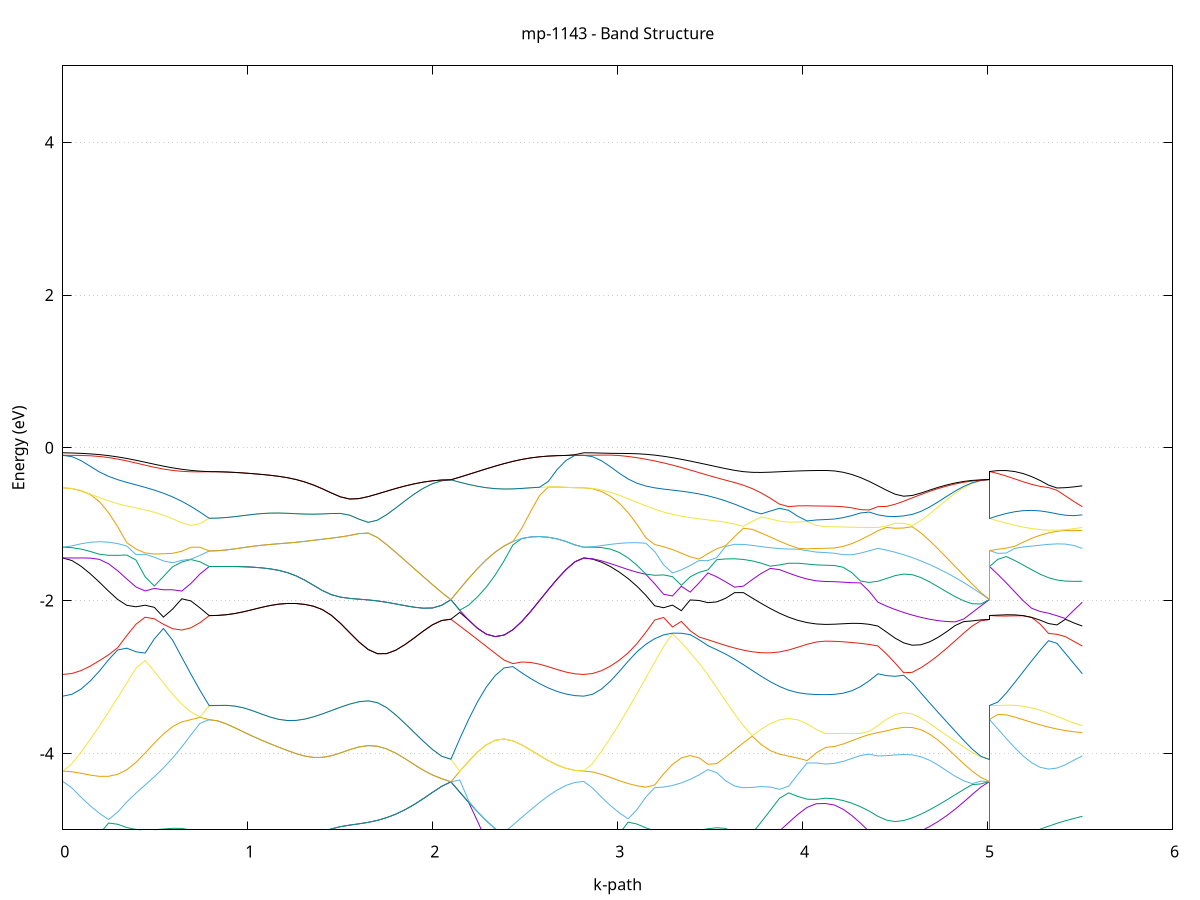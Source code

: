 set title 'mp-1143 - Band Structure'
set xlabel 'k-path'
set ylabel 'Energy (eV)'
set grid y
set yrange [-5:5]
set terminal png size 800,600
set output 'mp-1143_bands_gnuplot.png'
plot '-' using 1:2 with lines notitle, '-' using 1:2 with lines notitle, '-' using 1:2 with lines notitle, '-' using 1:2 with lines notitle, '-' using 1:2 with lines notitle, '-' using 1:2 with lines notitle, '-' using 1:2 with lines notitle, '-' using 1:2 with lines notitle, '-' using 1:2 with lines notitle, '-' using 1:2 with lines notitle, '-' using 1:2 with lines notitle, '-' using 1:2 with lines notitle, '-' using 1:2 with lines notitle, '-' using 1:2 with lines notitle, '-' using 1:2 with lines notitle, '-' using 1:2 with lines notitle, '-' using 1:2 with lines notitle, '-' using 1:2 with lines notitle, '-' using 1:2 with lines notitle, '-' using 1:2 with lines notitle, '-' using 1:2 with lines notitle, '-' using 1:2 with lines notitle, '-' using 1:2 with lines notitle, '-' using 1:2 with lines notitle, '-' using 1:2 with lines notitle, '-' using 1:2 with lines notitle, '-' using 1:2 with lines notitle, '-' using 1:2 with lines notitle, '-' using 1:2 with lines notitle, '-' using 1:2 with lines notitle, '-' using 1:2 with lines notitle, '-' using 1:2 with lines notitle, '-' using 1:2 with lines notitle, '-' using 1:2 with lines notitle, '-' using 1:2 with lines notitle, '-' using 1:2 with lines notitle, '-' using 1:2 with lines notitle, '-' using 1:2 with lines notitle, '-' using 1:2 with lines notitle, '-' using 1:2 with lines notitle, '-' using 1:2 with lines notitle, '-' using 1:2 with lines notitle, '-' using 1:2 with lines notitle, '-' using 1:2 with lines notitle, '-' using 1:2 with lines notitle, '-' using 1:2 with lines notitle, '-' using 1:2 with lines notitle, '-' using 1:2 with lines notitle, '-' using 1:2 with lines notitle, '-' using 1:2 with lines notitle, '-' using 1:2 with lines notitle, '-' using 1:2 with lines notitle
0.000000 -19.085261
0.049476 -19.080361
0.098951 -19.065661
0.148427 -19.041261
0.197902 -19.007361
0.247378 -18.964061
0.296853 -18.911561
0.346329 -18.850261
0.395804 -18.780461
0.445280 -18.702661
0.494755 -18.617361
0.544231 -18.524961
0.593707 -18.426361
0.643182 -18.322061
0.692658 -18.213061
0.742133 -18.100161
0.791609 -17.984261
0.791609 -17.984261
0.838621 -17.981361
0.885633 -17.972461
0.932645 -17.957961
0.979657 -17.937861
1.026669 -17.912761
1.073681 -17.882961
1.120693 -17.849361
1.167705 -17.812861
1.214717 -17.775161
1.261729 -17.738361
1.308741 -17.705761
1.355753 -17.682061
1.402765 -17.672461
1.402765 -17.672461
1.452458 -17.681761
1.502151 -17.710061
1.551844 -17.751861
1.601537 -17.801161
1.651230 -17.853161
1.700923 -17.904461
1.750616 -17.953061
1.800310 -17.997261
1.850003 -18.036061
1.899696 -18.068661
1.949389 -18.094561
1.999082 -18.113361
2.048775 -18.124761
2.098468 -18.128561
2.098468 -18.128561
2.146364 -18.239461
2.194260 -18.346061
2.242156 -18.447861
2.290052 -18.543861
2.337947 -18.633661
2.385843 -18.716361
2.433739 -18.791761
2.481635 -18.859161
2.529531 -18.918261
2.577427 -18.968661
2.625323 -19.010361
2.673218 -19.043061
2.721114 -19.066461
2.769010 -19.080561
2.816906 -19.085261
2.816906 -19.085261
2.864856 -19.080661
2.912807 -19.066861
2.960757 -19.044061
3.008708 -19.012261
3.056658 -18.971661
3.104608 -18.922461
3.152559 -18.865061
3.200509 -18.799761
3.248460 -18.726861
3.296410 -18.646961
3.344360 -18.560461
3.392311 -18.468161
3.440261 -18.370661
3.488211 -18.268761
3.536162 -18.163461
3.584112 -18.055561
3.632063 -17.946361
3.680013 -17.837461
3.727963 -17.747961
3.775914 -17.790861
3.775914 -17.790861
3.825607 -17.836761
3.875300 -17.876461
3.924993 -17.909461
3.974686 -17.935561
4.024379 -17.954461
4.074072 -17.965761
4.123766 -17.969561
4.123766 -17.969561
4.171041 -17.965961
4.218317 -17.955061
4.265593 -17.937061
4.312869 -17.912161
4.360145 -17.880361
4.407420 -17.842261
4.407420 -17.842261
4.453766 -17.829661
4.500112 -17.840961
4.546458 -17.868261
4.592804 -17.903961
4.639150 -17.942861
4.685496 -17.981461
4.731842 -18.017561
4.778188 -18.049861
4.824533 -18.077361
4.870879 -18.099361
4.917225 -18.115461
4.963571 -18.125261
5.009917 -18.128561
5.009917 -17.984261
5.055599 -17.983361
5.101282 -17.976961
5.146964 -17.965061
5.192646 -17.948361
5.238328 -17.927561
5.284011 -17.903961
5.329693 -17.879161
5.375375 -17.855761
5.421057 -17.837761
5.466740 -17.831161
5.512422 -17.842261
e
0.000000 -16.861261
0.049476 -16.862061
0.098951 -16.865261
0.148427 -16.872861
0.197902 -16.888761
0.247378 -16.918061
0.296853 -16.964561
0.346329 -17.028361
0.395804 -17.106861
0.445280 -17.197161
0.494755 -17.296761
0.544231 -17.403461
0.593707 -17.515361
0.643182 -17.630861
0.692658 -17.748361
0.742133 -17.866661
0.791609 -17.984261
0.791609 -17.984261
0.838621 -17.981361
0.885633 -17.972461
0.932645 -17.957961
0.979657 -17.937861
1.026669 -17.912761
1.073681 -17.882961
1.120693 -17.849361
1.167705 -17.812861
1.214717 -17.775161
1.261729 -17.738361
1.308741 -17.705761
1.355753 -17.682061
1.402765 -17.672461
1.402765 -17.672461
1.452458 -17.681761
1.502151 -17.710061
1.551844 -17.751861
1.601537 -17.801161
1.651230 -17.853161
1.700923 -17.904461
1.750616 -17.953061
1.800310 -17.997261
1.850003 -18.036061
1.899696 -18.068661
1.949389 -18.094561
1.999082 -18.113361
2.048775 -18.124761
2.098468 -18.128561
2.098468 -18.128561
2.146364 -18.014661
2.194260 -17.898461
2.242156 -17.781361
2.290052 -17.664561
2.337947 -17.549661
2.385843 -17.438261
2.433739 -17.331761
2.481635 -17.232061
2.529531 -17.140661
2.577427 -17.059661
2.625323 -16.990661
2.673218 -16.935161
2.721114 -16.894361
2.769010 -16.869561
2.816906 -16.861261
2.816906 -16.861261
2.864856 -16.861261
2.912807 -16.861961
2.960757 -16.865061
3.008708 -16.873861
3.056658 -16.892361
3.104608 -16.923261
3.152559 -16.966161
3.200509 -17.019061
3.248460 -17.079261
3.296410 -17.144561
3.344360 -17.213161
3.392311 -17.283561
3.440261 -17.354661
3.488211 -17.425161
3.536162 -17.494161
3.584112 -17.560761
3.632063 -17.624161
3.680013 -17.683361
3.727963 -17.719661
3.775914 -17.621361
3.775914 -17.621361
3.825607 -17.516961
3.875300 -17.418761
3.924993 -17.329361
3.974686 -17.307361
4.024379 -17.319661
4.074072 -17.327061
4.123766 -17.329561
4.123766 -17.329561
4.171041 -17.327061
4.218317 -17.319561
4.265593 -17.307261
4.312869 -17.397861
4.360145 -17.504161
4.407420 -17.614961
4.407420 -17.614961
4.453766 -17.683261
4.500112 -17.748661
4.546458 -17.810261
4.592804 -17.867761
4.639150 -17.920461
4.685496 -17.967961
4.731842 -18.009761
4.778188 -18.045661
4.824533 -18.075361
4.870879 -18.098561
4.917225 -18.115261
4.963571 -18.125261
5.009917 -18.128561
5.009917 -17.984261
5.055599 -17.979261
5.101282 -17.968261
5.146964 -17.951161
5.192646 -17.927961
5.238328 -17.898861
5.284011 -17.864161
5.329693 -17.823861
5.375375 -17.778461
5.421057 -17.728161
5.466740 -17.673461
5.512422 -17.614961
e
0.000000 -16.598961
0.049476 -16.603461
0.098951 -16.615961
0.148427 -16.634361
0.197902 -16.654361
0.247378 -16.670461
0.296853 -16.678261
0.346329 -16.676861
0.395804 -16.667961
0.445280 -16.653661
0.494755 -16.649261
0.544231 -16.649461
0.593707 -16.647061
0.643182 -16.641961
0.692658 -16.634061
0.742133 -16.623161
0.791609 -16.609361
0.791609 -16.609361
0.838621 -16.615961
0.885633 -16.634761
0.932645 -16.663761
0.979657 -16.701361
1.026669 -16.746061
1.073681 -16.796861
1.120693 -16.852161
1.167705 -16.910461
1.214717 -16.969261
1.261729 -17.025761
1.308741 -17.076161
1.355753 -17.115161
1.402765 -17.136961
1.402765 -17.136961
1.452458 -17.137161
1.502151 -17.114261
1.551844 -17.073461
1.601537 -17.021061
1.651230 -16.961761
1.700923 -16.899061
1.750616 -16.835261
1.800310 -16.772161
1.850003 -16.710961
1.899696 -16.652961
1.949389 -16.598661
1.999082 -16.548761
2.048775 -16.503661
2.098468 -16.463561
2.098468 -16.463561
2.146364 -16.479361
2.194260 -16.494661
2.242156 -16.509261
2.290052 -16.522961
2.337947 -16.535761
2.385843 -16.547561
2.433739 -16.558261
2.481635 -16.567761
2.529531 -16.575961
2.577427 -16.582961
2.625323 -16.588761
2.673218 -16.593261
2.721114 -16.596461
2.769010 -16.598461
2.816906 -16.598961
2.816906 -16.598961
2.864856 -16.602361
2.912807 -16.611761
2.960757 -16.624561
3.008708 -16.638061
3.056658 -16.659461
3.104608 -16.685061
3.152559 -16.714461
3.200509 -16.747261
3.248460 -16.782961
3.296410 -16.821061
3.344360 -16.861061
3.392311 -16.902461
3.440261 -16.944561
3.488211 -16.986761
3.536162 -17.028661
3.584112 -17.069561
3.632063 -17.108961
3.680013 -17.146261
3.727963 -17.181161
3.775914 -17.213261
3.775914 -17.213261
3.825607 -17.242861
3.875300 -17.268761
3.924993 -17.290261
3.974686 -17.251061
4.024379 -17.187261
4.074072 -17.142561
4.123766 -17.125761
4.123766 -17.125761
4.171041 -17.150061
4.218317 -17.213161
4.265593 -17.299061
4.312869 -17.290261
4.360145 -17.268661
4.407420 -17.242761
4.407420 -17.242761
4.453766 -17.220161
4.500112 -17.172061
4.546458 -17.106361
4.592804 -17.031261
4.639150 -16.952561
4.685496 -16.873861
4.731842 -16.797861
4.778188 -16.726261
4.824533 -16.660261
4.870879 -16.600561
4.917225 -16.547761
4.963571 -16.502161
5.009917 -16.463561
5.009917 -16.609361
5.055599 -16.641961
5.101282 -16.676061
5.146964 -16.715261
5.192646 -16.770161
5.238328 -16.841861
5.284011 -16.920861
5.329693 -17.001661
5.375375 -17.079861
5.421057 -17.150561
5.466740 -17.207261
5.512422 -17.242761
e
0.000000 -16.598961
0.049476 -16.600161
0.098951 -16.603461
0.148427 -16.608461
0.197902 -16.614961
0.247378 -16.622161
0.296853 -16.629461
0.346329 -16.636361
0.395804 -16.642361
0.445280 -16.646761
0.494755 -16.635261
0.544231 -16.613961
0.593707 -16.590461
0.643182 -16.565461
0.692658 -16.573561
0.742133 -16.592761
0.791609 -16.609361
0.791609 -16.609361
0.838621 -16.615961
0.885633 -16.634761
0.932645 -16.663761
0.979657 -16.701361
1.026669 -16.746061
1.073681 -16.796861
1.120693 -16.852161
1.167705 -16.910461
1.214717 -16.969261
1.261729 -17.025761
1.308741 -17.076161
1.355753 -17.115161
1.402765 -17.136961
1.402765 -17.136961
1.452458 -17.137161
1.502151 -17.114261
1.551844 -17.073461
1.601537 -17.021061
1.651230 -16.961761
1.700923 -16.899061
1.750616 -16.835261
1.800310 -16.772161
1.850003 -16.710961
1.899696 -16.652961
1.949389 -16.598661
1.999082 -16.548761
2.048775 -16.503661
2.098468 -16.463561
2.098468 -16.463561
2.146364 -16.479361
2.194260 -16.494661
2.242156 -16.509261
2.290052 -16.522961
2.337947 -16.535761
2.385843 -16.547561
2.433739 -16.558261
2.481635 -16.567761
2.529531 -16.575961
2.577427 -16.582961
2.625323 -16.588761
2.673218 -16.593261
2.721114 -16.596461
2.769010 -16.598461
2.816906 -16.598961
2.816906 -16.598961
2.864856 -16.601461
2.912807 -16.608861
2.960757 -16.621161
3.008708 -16.636861
3.056658 -16.643961
3.104608 -16.642261
3.152559 -16.631161
3.200509 -16.612261
3.248460 -16.587361
3.296410 -16.558161
3.344360 -16.526361
3.392311 -16.512961
3.440261 -16.547161
3.488211 -16.582961
3.536162 -16.618961
3.584112 -16.654661
3.632063 -16.689661
3.680013 -16.723661
3.727963 -16.756161
3.775914 -16.787161
3.775914 -16.787161
3.825607 -16.817361
3.875300 -16.845761
3.924993 -16.872461
3.974686 -16.897661
4.024379 -16.920961
4.074072 -16.939861
4.123766 -16.947961
4.123766 -16.947961
4.171041 -16.945861
4.218317 -16.939561
4.265593 -16.929161
4.312869 -16.914761
4.360145 -16.896461
4.407420 -16.874561
4.407420 -16.874561
4.453766 -16.857861
4.500112 -16.837261
4.546458 -16.813061
4.592804 -16.785561
4.639150 -16.755061
4.685496 -16.722061
4.731842 -16.686961
4.778188 -16.650361
4.824533 -16.612761
4.870879 -16.574661
4.917225 -16.536661
4.963571 -16.499461
5.009917 -16.463561
5.009917 -16.609361
5.055599 -16.577661
5.101282 -16.599561
5.146964 -16.659861
5.192646 -16.709361
5.238328 -16.744961
5.284011 -16.774161
5.329693 -16.799961
5.375375 -16.822961
5.421057 -16.843061
5.466740 -16.860361
5.512422 -16.874561
e
0.000000 -16.291961
0.049476 -16.294461
0.098951 -16.301961
0.148427 -16.314061
0.197902 -16.330261
0.247378 -16.349961
0.296853 -16.372561
0.346329 -16.397261
0.395804 -16.423361
0.445280 -16.450161
0.494755 -16.477061
0.544231 -16.503361
0.593707 -16.528561
0.643182 -16.552161
0.692658 -16.539461
0.742133 -16.512961
0.791609 -16.486561
0.791609 -16.486561
0.838621 -16.484161
0.885633 -16.477961
0.932645 -16.469461
0.979657 -16.459761
1.026669 -16.449261
1.073681 -16.438061
1.120693 -16.426461
1.167705 -16.414361
1.214717 -16.401961
1.261729 -16.389461
1.308741 -16.377161
1.355753 -16.365261
1.402765 -16.353961
1.402765 -16.353961
1.452458 -16.343161
1.502151 -16.333661
1.551844 -16.326061
1.601537 -16.320561
1.651230 -16.317561
1.700923 -16.317561
1.750616 -16.320861
1.800310 -16.327761
1.850003 -16.338761
1.899696 -16.354061
1.949389 -16.373961
1.999082 -16.398761
2.048775 -16.428561
2.098468 -16.463561
2.098468 -16.463561
2.146364 -16.447261
2.194260 -16.430761
2.242156 -16.414261
2.290052 -16.397961
2.337947 -16.382061
2.385843 -16.366961
2.433739 -16.352661
2.481635 -16.339461
2.529531 -16.327461
2.577427 -16.316961
2.625323 -16.308161
2.673218 -16.301161
2.721114 -16.296061
2.769010 -16.292961
2.816906 -16.291961
2.816906 -16.291961
2.864856 -16.293261
2.912807 -16.297261
2.960757 -16.303861
3.008708 -16.313961
3.056658 -16.327461
3.104608 -16.344461
3.152559 -16.365061
3.200509 -16.389061
3.248460 -16.416161
3.296410 -16.445861
3.344360 -16.477561
3.392311 -16.490861
3.440261 -16.481361
3.488211 -16.505661
3.536162 -16.529961
3.584112 -16.553861
3.632063 -16.577361
3.680013 -16.599761
3.727963 -16.620961
3.775914 -16.640661
3.775914 -16.640661
3.825607 -16.659061
3.875300 -16.675161
3.924993 -16.688761
3.974686 -16.699461
4.024379 -16.707361
4.074072 -16.712061
4.123766 -16.713661
4.123766 -16.713661
4.171041 -16.695761
4.218317 -16.651961
4.265593 -16.597861
4.312869 -16.543161
4.360145 -16.492861
4.407420 -16.449961
4.407420 -16.449961
4.453766 -16.428361
4.500112 -16.409661
4.546458 -16.394061
4.592804 -16.381661
4.639150 -16.372661
4.685496 -16.367161
4.731842 -16.365561
4.778188 -16.368261
4.824533 -16.375761
4.870879 -16.388561
4.917225 -16.407161
4.963571 -16.432061
5.009917 -16.463561
5.009917 -16.486561
5.055599 -16.540161
5.101282 -16.546961
5.146964 -16.517561
5.192646 -16.489961
5.238328 -16.464961
5.284011 -16.443661
5.329693 -16.427861
5.375375 -16.419761
5.421057 -16.421261
5.466740 -16.431861
5.512422 -16.449961
e
0.000000 -16.291961
0.049476 -16.292161
0.098951 -16.292761
0.148427 -16.294161
0.197902 -16.296561
0.247378 -16.300461
0.296853 -16.306161
0.346329 -16.314061
0.395804 -16.324261
0.445280 -16.337061
0.494755 -16.352261
0.544231 -16.369961
0.593707 -16.389961
0.643182 -16.411961
0.692658 -16.435561
0.742133 -16.460561
0.791609 -16.486561
0.791609 -16.486561
0.838621 -16.484161
0.885633 -16.477961
0.932645 -16.469461
0.979657 -16.459761
1.026669 -16.449261
1.073681 -16.438061
1.120693 -16.426461
1.167705 -16.414361
1.214717 -16.401961
1.261729 -16.389461
1.308741 -16.377161
1.355753 -16.365261
1.402765 -16.353961
1.402765 -16.353961
1.452458 -16.343161
1.502151 -16.333661
1.551844 -16.326061
1.601537 -16.320561
1.651230 -16.317561
1.700923 -16.317561
1.750616 -16.320861
1.800310 -16.327761
1.850003 -16.338761
1.899696 -16.354061
1.949389 -16.373961
1.999082 -16.398761
2.048775 -16.428561
2.098468 -16.463561
2.098468 -16.463561
2.146364 -16.447261
2.194260 -16.430761
2.242156 -16.414261
2.290052 -16.397961
2.337947 -16.382061
2.385843 -16.366961
2.433739 -16.352661
2.481635 -16.339461
2.529531 -16.327461
2.577427 -16.316961
2.625323 -16.308161
2.673218 -16.301161
2.721114 -16.296061
2.769010 -16.292961
2.816906 -16.291961
2.816906 -16.291961
2.864856 -16.293161
2.912807 -16.297161
2.960757 -16.303861
3.008708 -16.312961
3.056658 -16.324361
3.104608 -16.338061
3.152559 -16.353961
3.200509 -16.371761
3.248460 -16.391261
3.296410 -16.412161
3.344360 -16.434361
3.392311 -16.457461
3.440261 -16.457161
3.488211 -16.422661
3.536162 -16.389261
3.584112 -16.357761
3.632063 -16.329061
3.680013 -16.303861
3.727963 -16.282661
3.775914 -16.266161
3.775914 -16.266161
3.825607 -16.253861
3.875300 -16.246461
3.924993 -16.243361
3.974686 -16.243461
4.024379 -16.245261
4.074072 -16.247061
4.123766 -16.247861
4.123766 -16.247861
4.171041 -16.248961
4.218317 -16.252261
4.265593 -16.257661
4.312869 -16.264661
4.360145 -16.272861
4.407420 -16.281161
4.407420 -16.281161
4.453766 -16.278561
4.500112 -16.276861
4.546458 -16.276761
4.592804 -16.279161
4.639150 -16.284761
4.685496 -16.293761
4.731842 -16.306761
4.778188 -16.323861
4.824533 -16.344961
4.870879 -16.369861
4.917225 -16.398161
4.963571 -16.429661
5.009917 -16.463561
5.009917 -16.486561
5.055599 -16.440261
5.101282 -16.401861
5.146964 -16.371361
5.192646 -16.348561
5.238328 -16.332661
5.284011 -16.322361
5.329693 -16.315561
5.375375 -16.309461
5.421057 -16.301761
5.466740 -16.291961
5.512422 -16.281161
e
0.000000 -6.817861
0.049476 -6.812161
0.098951 -6.795161
0.148427 -6.767561
0.197902 -6.730261
0.247378 -6.685561
0.296853 -6.636861
0.346329 -6.589461
0.395804 -6.548761
0.445280 -6.517761
0.494755 -6.494961
0.544231 -6.476561
0.593707 -6.458461
0.643182 -6.438061
0.692658 -6.413161
0.742133 -6.382661
0.791609 -6.345561
0.791609 -6.345561
0.838621 -6.336261
0.885633 -6.308661
0.932645 -6.263661
0.979657 -6.202961
1.026669 -6.129061
1.073681 -6.045461
1.120693 -5.956961
1.167705 -5.870261
1.214717 -5.793661
1.261729 -5.735861
1.308741 -5.701261
1.355753 -5.686861
1.402765 -5.685861
1.402765 -5.685861
1.452458 -5.691661
1.502151 -5.699161
1.551844 -5.704561
1.601537 -5.706061
1.651230 -5.702461
1.700923 -5.693261
1.750616 -5.678761
1.800310 -5.659161
1.850003 -5.635661
1.899696 -5.609861
1.949389 -5.584261
1.999082 -5.561861
2.048775 -5.546461
2.098468 -5.540961
2.098468 -5.540961
2.146364 -5.604361
2.194260 -5.661461
2.242156 -5.713161
2.290052 -5.760761
2.337947 -5.808561
2.385843 -5.869661
2.433739 -5.977761
2.481635 -6.135661
2.529531 -6.300361
2.577427 -6.450761
2.625323 -6.579261
2.673218 -6.682061
2.721114 -6.757061
2.769010 -6.802561
2.816906 -6.817861
2.816906 -6.817861
2.864856 -6.813461
2.912807 -6.800461
2.960757 -6.778761
3.008708 -6.748761
3.056658 -6.710561
3.104608 -6.664661
3.152559 -6.611661
3.200509 -6.552261
3.248460 -6.487661
3.296410 -6.419261
3.344360 -6.349061
3.392311 -6.279461
3.440261 -6.212961
3.488211 -6.150961
3.536162 -6.093861
3.584112 -6.040461
3.632063 -5.989661
3.680013 -5.940361
3.727963 -5.892261
3.775914 -5.845861
3.775914 -5.845861
3.825607 -5.800261
3.875300 -5.779361
3.924993 -5.881561
3.974686 -5.966161
4.024379 -6.028861
4.074072 -6.067261
4.123766 -6.080161
4.123766 -6.080161
4.171041 -6.083061
4.218317 -6.091161
4.265593 -6.103261
4.312869 -6.117461
4.360145 -6.131761
4.407420 -6.144061
4.407420 -6.144061
4.453766 -6.104561
4.500112 -6.059261
4.546458 -6.008661
4.592804 -5.953361
4.639150 -5.894161
4.685496 -5.832261
4.731842 -5.769361
4.778188 -5.707761
4.824533 -5.650861
4.870879 -5.602561
4.917225 -5.566961
4.963571 -5.546861
5.009917 -5.540961
5.009917 -6.345561
5.055599 -6.378861
5.101282 -6.398261
5.146964 -6.404561
5.192646 -6.398861
5.238328 -6.382261
5.284011 -6.356061
5.329693 -6.321861
5.375375 -6.281361
5.421057 -6.236561
5.466740 -6.189861
5.512422 -6.144061
e
0.000000 -5.856261
0.049476 -5.880861
0.098951 -5.934661
0.148427 -5.992261
0.197902 -6.041361
0.247378 -6.076061
0.296853 -6.091761
0.346329 -6.083561
0.395804 -6.046861
0.445280 -5.979961
0.494755 -5.985161
0.544231 -6.059161
0.593707 -6.128761
0.643182 -6.192961
0.692658 -6.250761
0.742133 -6.301661
0.791609 -6.345561
0.791609 -6.345561
0.838621 -6.336261
0.885633 -6.308661
0.932645 -6.263661
0.979657 -6.202961
1.026669 -6.129061
1.073681 -6.045461
1.120693 -5.956961
1.167705 -5.870261
1.214717 -5.793661
1.261729 -5.735861
1.308741 -5.701261
1.355753 -5.686861
1.402765 -5.685861
1.402765 -5.685861
1.452458 -5.691661
1.502151 -5.699161
1.551844 -5.704561
1.601537 -5.706061
1.651230 -5.702461
1.700923 -5.693261
1.750616 -5.678761
1.800310 -5.659161
1.850003 -5.635661
1.899696 -5.609861
1.949389 -5.584261
1.999082 -5.561861
2.048775 -5.546461
2.098468 -5.540961
2.098468 -5.540961
2.146364 -5.471161
2.194260 -5.395161
2.242156 -5.312961
2.290052 -5.225361
2.337947 -5.381861
2.385843 -5.587161
2.433739 -5.723361
2.481635 -5.785961
2.529531 -5.815861
2.577427 -5.832961
2.625323 -5.843561
2.673218 -5.849961
2.721114 -5.853761
2.769010 -5.855661
2.816906 -5.856261
2.816906 -5.856261
2.864856 -5.881761
2.912807 -5.938161
2.960757 -6.000061
3.008708 -6.055861
3.056658 -6.101061
3.104608 -6.133561
3.152559 -6.152761
3.200509 -6.158361
3.248460 -6.150461
3.296410 -6.129361
3.344360 -6.095561
3.392311 -6.049761
3.440261 -5.992661
3.488211 -5.925361
3.536162 -5.849061
3.584112 -5.765961
3.632063 -5.679661
3.680013 -5.598661
3.727963 -5.547861
3.775914 -5.573761
3.775914 -5.573761
3.825607 -5.668661
3.875300 -5.758461
3.924993 -5.721861
3.974686 -5.691761
4.024379 -5.669361
4.074072 -5.655461
4.123766 -5.650761
4.123766 -5.650761
4.171041 -5.639961
4.218317 -5.607561
4.265593 -5.553861
4.312869 -5.479461
4.360145 -5.384661
4.407420 -5.270161
4.407420 -5.270161
4.453766 -5.211061
4.500112 -5.189261
4.546458 -5.255761
4.592804 -5.329561
4.639150 -5.398761
4.685496 -5.457261
4.731842 -5.502261
4.778188 -5.532961
4.824533 -5.549861
4.870879 -5.554961
4.917225 -5.551561
4.963571 -5.544761
5.009917 -5.540961
5.009917 -6.345561
5.055599 -6.297961
5.101282 -6.235761
5.146964 -6.158661
5.192646 -6.067161
5.238328 -5.961661
5.284011 -5.843261
5.329693 -5.713161
5.375375 -5.573561
5.421057 -5.427361
5.466740 -5.279561
5.512422 -5.270161
e
0.000000 -5.458561
0.049476 -5.465761
0.098951 -5.486761
0.148427 -5.520561
0.197902 -5.565861
0.247378 -5.621161
0.296853 -5.685061
0.346329 -5.755861
0.395804 -5.831261
0.445280 -5.908461
0.494755 -5.886061
0.544231 -5.771261
0.593707 -5.642361
0.643182 -5.506261
0.692658 -5.370561
0.742133 -5.243661
0.791609 -5.135161
0.791609 -5.135161
0.838621 -5.136461
0.885633 -5.140261
0.932645 -5.146661
0.979657 -5.155661
1.026669 -5.167061
1.073681 -5.179361
1.120693 -5.190361
1.167705 -5.195761
1.214717 -5.189861
1.261729 -5.167361
1.308741 -5.127761
1.355753 -5.078361
1.402765 -5.029661
1.402765 -5.029661
1.452458 -4.987961
1.502151 -4.958661
1.551844 -4.938661
1.601537 -4.921861
1.651230 -4.902761
1.700923 -4.876961
1.750616 -4.841661
1.800310 -4.795461
1.850003 -4.737761
1.899696 -4.669261
1.949389 -4.591961
1.999082 -4.509761
2.048775 -4.431361
2.098468 -4.371761
2.098468 -4.371761
2.146364 -4.508061
2.194260 -4.639961
2.242156 -4.887261
2.290052 -5.143361
2.337947 -5.132861
2.385843 -5.083161
2.433739 -5.167461
2.481635 -5.240261
2.529531 -5.301661
2.577427 -5.352061
2.625323 -5.391861
2.673218 -5.421761
2.721114 -5.442461
2.769010 -5.454561
2.816906 -5.458561
2.816906 -5.458561
2.864856 -5.465461
2.912807 -5.485361
2.960757 -5.515861
3.008708 -5.553761
3.056658 -5.595261
3.104608 -5.636761
3.152559 -5.674661
3.200509 -5.706061
3.248460 -5.727961
3.296410 -5.737761
3.344360 -5.732761
3.392311 -5.710361
3.440261 -5.668261
3.488211 -5.605561
3.536162 -5.522761
3.584112 -5.422261
3.632063 -5.306961
3.680013 -5.179761
3.727963 -5.188561
3.775914 -5.190961
3.775914 -5.190961
3.825607 -5.117661
3.875300 -5.014961
3.924993 -4.904861
3.974686 -4.798261
4.024379 -4.706661
4.074072 -4.658761
4.123766 -4.656461
4.123766 -4.656461
4.171041 -4.675561
4.218317 -4.730361
4.265593 -4.812461
4.312869 -4.912461
4.360145 -5.023061
4.407420 -5.139461
4.407420 -5.139461
4.453766 -5.148561
4.500112 -5.160261
4.546458 -5.113661
4.592804 -5.067161
4.639150 -5.016761
4.685496 -4.959261
4.731842 -4.892861
4.778188 -4.816561
4.824533 -4.730661
4.870879 -4.636561
4.917225 -4.537561
4.963571 -4.441861
5.009917 -4.371761
5.009917 -5.135161
5.055599 -5.131361
5.101282 -5.117761
5.146964 -5.095361
5.192646 -5.065661
5.238328 -5.039961
5.284011 -5.027761
5.329693 -5.036261
5.375375 -5.069761
5.421057 -5.124761
5.466740 -5.193861
5.512422 -5.139461
e
0.000000 -5.458561
0.049476 -5.419961
0.098951 -5.324561
0.148427 -5.199061
0.197902 -5.058261
0.247378 -4.911361
0.296853 -4.927961
0.346329 -4.970661
0.395804 -4.995061
0.445280 -5.003461
0.494755 -4.999961
0.544231 -4.989961
0.593707 -4.980961
0.643182 -4.982061
0.692658 -5.003561
0.742133 -5.053761
0.791609 -5.135161
0.791609 -5.135161
0.838621 -5.136461
0.885633 -5.140261
0.932645 -5.146661
0.979657 -5.155661
1.026669 -5.167061
1.073681 -5.179361
1.120693 -5.190361
1.167705 -5.195761
1.214717 -5.189861
1.261729 -5.167361
1.308741 -5.127761
1.355753 -5.078361
1.402765 -5.029661
1.402765 -5.029661
1.452458 -4.987961
1.502151 -4.958661
1.551844 -4.938661
1.601537 -4.921861
1.651230 -4.902761
1.700923 -4.876961
1.750616 -4.841661
1.800310 -4.795461
1.850003 -4.737761
1.899696 -4.669261
1.949389 -4.591961
1.999082 -4.509761
2.048775 -4.431361
2.098468 -4.371761
2.098468 -4.371761
2.146364 -4.508061
2.194260 -4.639961
2.242156 -4.764961
2.290052 -4.881261
2.337947 -4.987561
2.385843 -5.083161
2.433739 -5.167461
2.481635 -5.240261
2.529531 -5.301661
2.577427 -5.352061
2.625323 -5.391861
2.673218 -5.421761
2.721114 -5.442461
2.769010 -5.454561
2.816906 -5.458561
2.816906 -5.458561
2.864856 -5.419861
2.912807 -5.324061
2.960757 -5.197461
3.008708 -5.053261
3.056658 -4.900161
3.104608 -4.925261
3.152559 -4.975561
3.200509 -5.011361
3.248460 -5.033261
3.296410 -5.042061
3.344360 -5.039061
3.392311 -5.026461
3.440261 -5.007161
3.488211 -4.986461
3.536162 -4.973261
3.584112 -4.982661
3.632063 -5.030861
3.680013 -5.113461
3.727963 -5.043161
3.775914 -4.899461
3.775914 -4.899461
3.825607 -4.745061
3.875300 -4.587561
3.924993 -4.516661
3.974686 -4.563961
4.024379 -4.599661
4.074072 -4.602361
4.123766 -4.586261
4.123766 -4.586261
4.171041 -4.594361
4.218317 -4.616761
4.265593 -4.651361
4.312869 -4.697861
4.360145 -4.755561
4.407420 -4.823961
4.407420 -4.823961
4.453766 -4.873361
4.500112 -4.892961
4.546458 -4.879061
4.592804 -4.843861
4.639150 -4.796161
4.685496 -4.739961
4.731842 -4.677761
4.778188 -4.611061
4.824533 -4.541861
4.870879 -4.472561
4.917225 -4.408561
4.963571 -4.399661
5.009917 -4.371761
5.009917 -5.135161
5.055599 -5.129061
5.101282 -5.113561
5.146964 -5.090561
5.192646 -5.063861
5.238328 -5.030461
5.284011 -4.992061
5.329693 -4.952861
5.375375 -4.915361
5.421057 -4.881461
5.466740 -4.851961
5.512422 -4.823961
e
0.000000 -4.366661
0.049476 -4.453561
0.098951 -4.574161
0.148427 -4.686261
0.197902 -4.784461
0.247378 -4.865661
0.296853 -4.767261
0.346329 -4.635061
0.395804 -4.519061
0.445280 -4.413361
0.494755 -4.306461
0.544231 -4.190361
0.593707 -4.060661
0.643182 -3.916261
0.692658 -3.758261
0.742133 -3.606061
0.791609 -3.558761
0.791609 -3.558761
0.838621 -3.574761
0.885633 -3.615061
0.932645 -3.667061
0.979657 -3.722161
1.026669 -3.775861
1.073681 -3.826161
1.120693 -3.873361
1.167705 -3.918761
1.214717 -3.962761
1.261729 -4.003161
1.308741 -4.035061
1.355753 -4.052961
1.402765 -4.052461
1.402765 -4.052461
1.452458 -4.031161
1.502151 -3.993761
1.551844 -3.950861
1.601537 -3.915261
1.651230 -3.898161
1.700923 -3.906261
1.750616 -3.940561
1.800310 -3.997061
1.850003 -4.068461
1.899696 -4.145961
1.949389 -4.220261
1.999082 -4.283161
2.048775 -4.330661
2.098468 -4.371761
2.098468 -4.371761
2.146364 -4.348461
2.194260 -4.620661
2.242156 -4.764961
2.290052 -4.881261
2.337947 -4.987561
2.385843 -5.036461
2.433739 -4.937561
2.481635 -4.837561
2.529531 -4.738661
2.577427 -4.643561
2.625323 -4.555661
2.673218 -4.479061
2.721114 -4.418961
2.769010 -4.380061
2.816906 -4.366661
2.816906 -4.366661
2.864856 -4.454261
2.912807 -4.573461
2.960757 -4.682661
3.008708 -4.777861
3.056658 -4.856161
3.104608 -4.734961
3.152559 -4.572361
3.200509 -4.448261
3.248460 -4.440961
3.296410 -4.420361
3.344360 -4.386661
3.392311 -4.340061
3.440261 -4.281661
3.488211 -4.212261
3.536162 -4.253561
3.584112 -4.358661
3.632063 -4.427061
3.680013 -4.449861
3.727963 -4.444461
3.775914 -4.434861
3.775914 -4.434861
3.825607 -4.440561
3.875300 -4.470561
3.924993 -4.429361
3.974686 -4.273761
4.024379 -4.125261
4.074072 -4.125461
4.123766 -4.139561
4.123766 -4.139561
4.171041 -4.130761
4.218317 -4.105361
4.265593 -4.067161
4.312869 -4.027461
4.360145 -4.010261
4.407420 -4.033861
4.407420 -4.033861
4.453766 -4.029561
4.500112 -4.020561
4.546458 -4.014461
4.592804 -4.019661
4.639150 -4.043461
4.685496 -4.088561
4.731842 -4.152261
4.778188 -4.226361
4.824533 -4.299261
4.870879 -4.358861
4.917225 -4.394761
4.963571 -4.363961
5.009917 -4.371761
5.009917 -3.558761
5.055599 -3.679361
5.101282 -3.805961
5.146964 -3.926261
5.192646 -4.033861
5.238328 -4.121861
5.284011 -4.181561
5.329693 -4.205461
5.375375 -4.191961
5.421057 -4.148561
5.466740 -4.089461
5.512422 -4.033861
e
0.000000 -4.231861
0.049476 -4.240061
0.098951 -4.260561
0.148427 -4.284161
0.197902 -4.300361
0.247378 -4.299861
0.296853 -4.273461
0.346329 -4.213061
0.395804 -4.116761
0.445280 -3.995061
0.494755 -3.865461
0.544231 -3.745261
0.593707 -3.649461
0.643182 -3.588061
0.692658 -3.558561
0.742133 -3.527561
0.791609 -3.558761
0.791609 -3.558761
0.838621 -3.574761
0.885633 -3.615061
0.932645 -3.667061
0.979657 -3.722161
1.026669 -3.775861
1.073681 -3.826161
1.120693 -3.873361
1.167705 -3.918761
1.214717 -3.962761
1.261729 -4.003161
1.308741 -4.035061
1.355753 -4.052961
1.402765 -4.052461
1.402765 -4.052461
1.452458 -4.031161
1.502151 -3.993761
1.551844 -3.950861
1.601537 -3.915261
1.651230 -3.898161
1.700923 -3.906261
1.750616 -3.940561
1.800310 -3.997061
1.850003 -4.068461
1.899696 -4.145961
1.949389 -4.220261
1.999082 -4.283161
2.048775 -4.330661
2.098468 -4.371761
2.098468 -4.371761
2.146364 -4.234861
2.194260 -4.102861
2.242156 -3.983661
2.290052 -3.888161
2.337947 -3.828361
2.385843 -3.811961
2.433739 -3.835961
2.481635 -3.888661
2.529531 -3.956261
2.577427 -4.027661
2.625323 -4.094861
2.673218 -4.152061
2.721114 -4.195561
2.769010 -4.222661
2.816906 -4.231861
2.816906 -4.231861
2.864856 -4.243361
2.912807 -4.273761
2.960757 -4.314461
3.008708 -4.356761
3.056658 -4.394661
3.104608 -4.423961
3.152559 -4.442361
3.200509 -4.413961
3.248460 -4.267761
3.296410 -4.144761
3.344360 -4.059561
3.392311 -4.028161
3.440261 -4.058861
3.488211 -4.142561
3.536162 -4.133561
3.584112 -4.047161
3.632063 -3.955461
3.680013 -3.861461
3.727963 -3.773561
3.775914 -3.884061
3.775914 -3.884061
3.825607 -3.963961
3.875300 -4.009761
3.924993 -4.036561
3.974686 -4.062061
4.024379 -4.093861
4.074072 -3.993561
4.123766 -3.922461
4.123766 -3.922461
4.171041 -3.910161
4.218317 -3.877861
4.265593 -3.835261
4.312869 -3.791561
4.360145 -3.753861
4.407420 -3.727461
4.407420 -3.727461
4.453766 -3.704161
4.500112 -3.676661
4.546458 -3.659161
4.592804 -3.661561
4.639150 -3.689961
4.685496 -3.745961
4.731842 -3.826261
4.778188 -3.923961
4.824533 -4.029961
4.870879 -4.135561
4.917225 -4.232861
4.963571 -4.314061
5.009917 -4.371761
5.009917 -3.558761
5.055599 -3.490361
5.101282 -3.496061
5.146964 -3.524561
5.192646 -3.558761
5.238328 -3.593561
5.284011 -3.626561
5.329693 -3.656161
5.375375 -3.681261
5.421057 -3.701661
5.466740 -3.717161
5.512422 -3.727461
e
0.000000 -4.231861
0.049476 -4.134561
0.098951 -3.982361
0.148427 -3.816561
0.197902 -3.641361
0.247378 -3.458461
0.296853 -3.269861
0.346329 -3.077161
0.395804 -2.883161
0.445280 -2.783861
0.494755 -2.925661
0.544231 -3.078361
0.593707 -3.225561
0.643182 -3.355161
0.692658 -3.456461
0.742133 -3.523061
0.791609 -3.375161
0.791609 -3.375161
0.838621 -3.372461
0.885633 -3.371261
0.932645 -3.381261
0.979657 -3.405661
1.026669 -3.441861
1.073681 -3.483961
1.120693 -3.524061
1.167705 -3.554461
1.214717 -3.569861
1.261729 -3.568161
1.308741 -3.551061
1.355753 -3.521661
1.402765 -3.483961
1.402765 -3.483961
1.452458 -3.439561
1.502151 -3.394961
1.551844 -3.354461
1.601537 -3.323761
1.651230 -3.312561
1.700923 -3.335561
1.750616 -3.400261
1.800310 -3.496461
1.850003 -3.608261
1.899696 -3.725361
1.949389 -3.841161
1.999082 -3.949561
2.048775 -4.037761
2.098468 -4.075861
2.098468 -4.075861
2.146364 -4.234861
2.194260 -4.102861
2.242156 -3.983661
2.290052 -3.888161
2.337947 -3.828361
2.385843 -3.811961
2.433739 -3.835961
2.481635 -3.888661
2.529531 -3.956261
2.577427 -4.027661
2.625323 -4.094861
2.673218 -4.152061
2.721114 -4.195561
2.769010 -4.222661
2.816906 -4.231861
2.816906 -4.231861
2.864856 -4.131061
2.912807 -3.972361
2.960757 -3.797961
3.008708 -3.612661
3.056658 -3.418561
3.104608 -3.217761
3.152559 -3.012361
3.200509 -2.804961
3.248460 -2.599961
3.296410 -2.434961
3.344360 -2.546161
3.392311 -2.682561
3.440261 -2.818461
3.488211 -2.972561
3.536162 -3.142261
3.584112 -3.315261
3.632063 -3.482461
3.680013 -3.637261
3.727963 -3.769261
3.775914 -3.684261
3.775914 -3.684261
3.825607 -3.610861
3.875300 -3.561261
3.924993 -3.543261
3.974686 -3.561261
4.024379 -3.613061
4.074072 -3.687961
4.123766 -3.740361
4.123766 -3.740361
4.171041 -3.739561
4.218317 -3.738761
4.265593 -3.740461
4.312869 -3.738861
4.360145 -3.711261
4.407420 -3.636961
4.407420 -3.636961
4.453766 -3.553161
4.500112 -3.492361
4.546458 -3.467261
4.592804 -3.484161
4.639150 -3.535661
4.685496 -3.606661
4.731842 -3.684561
4.778188 -3.763061
4.824533 -3.840161
4.870879 -3.915261
4.917225 -3.986361
4.963571 -4.046961
5.009917 -4.075861
5.009917 -3.375161
5.055599 -3.373361
5.101282 -3.368461
5.146964 -3.370861
5.192646 -3.382761
5.238328 -3.404361
5.284011 -3.434461
5.329693 -3.471761
5.375375 -3.514361
5.421057 -3.559661
5.466740 -3.603461
5.512422 -3.636961
e
0.000000 -3.250761
0.049476 -3.226461
0.098951 -3.157461
0.148427 -3.052861
0.197902 -2.922361
0.247378 -2.774361
0.296853 -2.645861
0.346329 -2.622761
0.395804 -2.669861
0.445280 -2.686861
0.494755 -2.501561
0.544231 -2.364761
0.593707 -2.518061
0.643182 -2.740961
0.692658 -2.962761
0.742133 -3.175861
0.791609 -3.375161
0.791609 -3.375161
0.838621 -3.372461
0.885633 -3.371261
0.932645 -3.381261
0.979657 -3.405661
1.026669 -3.441861
1.073681 -3.483961
1.120693 -3.524061
1.167705 -3.554461
1.214717 -3.569861
1.261729 -3.568161
1.308741 -3.551061
1.355753 -3.521661
1.402765 -3.483961
1.402765 -3.483961
1.452458 -3.439561
1.502151 -3.394961
1.551844 -3.354461
1.601537 -3.323761
1.651230 -3.312561
1.700923 -3.335561
1.750616 -3.400261
1.800310 -3.496461
1.850003 -3.608261
1.899696 -3.725361
1.949389 -3.841161
1.999082 -3.949561
2.048775 -4.037761
2.098468 -4.075861
2.098468 -4.075861
2.146364 -3.808961
2.194260 -3.555561
2.242156 -3.325761
2.290052 -3.131161
2.337947 -2.981861
2.385843 -2.881161
2.433739 -2.864261
2.481635 -2.945261
2.529531 -3.019961
2.577427 -3.086561
2.625323 -3.143561
2.673218 -3.189461
2.721114 -3.223161
2.769010 -3.243861
2.816906 -3.250761
2.816906 -3.250761
2.864856 -3.226361
2.912807 -3.157561
2.960757 -3.054361
3.008708 -2.928561
3.056658 -2.793461
3.104608 -2.669761
3.152559 -2.571961
3.200509 -2.497961
3.248460 -2.448761
3.296410 -2.425961
3.344360 -2.427061
3.392311 -2.445961
3.440261 -2.512761
3.488211 -2.589361
3.536162 -2.643761
3.584112 -2.700361
3.632063 -2.766161
3.680013 -2.839061
3.727963 -2.914861
3.775914 -2.989761
3.775914 -2.989761
3.825607 -3.062061
3.875300 -3.124561
3.924993 -3.172961
3.974686 -3.205161
4.024379 -3.222361
4.074072 -3.229361
4.123766 -3.230961
4.123766 -3.230961
4.171041 -3.227061
4.218317 -3.212461
4.265593 -3.180561
4.312869 -3.126161
4.360145 -3.049961
4.407420 -2.957961
4.407420 -2.957961
4.453766 -2.981961
4.500112 -2.990761
4.546458 -2.977561
4.592804 -3.075361
4.639150 -3.206661
4.685496 -3.335461
4.731842 -3.461061
4.778188 -3.584761
4.824533 -3.707861
4.870879 -3.829361
4.917225 -3.944461
4.963571 -4.038061
5.009917 -4.075861
5.009917 -3.375161
5.055599 -3.328161
5.101282 -3.210361
5.146964 -3.072161
5.192646 -2.930261
5.238328 -2.789261
5.284011 -2.652261
5.329693 -2.524961
5.375375 -2.559061
5.421057 -2.691361
5.466740 -2.824761
5.512422 -2.957961
e
0.000000 -2.966861
0.049476 -2.953861
0.098951 -2.916161
0.148427 -2.857961
0.197902 -2.785861
0.247378 -2.709661
0.296853 -2.616261
0.346329 -2.456161
0.395804 -2.308761
0.445280 -2.217261
0.494755 -2.238361
0.544231 -2.310161
0.593707 -2.367761
0.643182 -2.385461
0.692658 -2.356361
0.742133 -2.288461
0.791609 -2.196661
0.791609 -2.196661
0.838621 -2.193761
0.885633 -2.184461
0.932645 -2.168061
0.979657 -2.144961
1.026669 -2.117361
1.073681 -2.089061
1.120693 -2.064261
1.167705 -2.046261
1.214717 -2.037261
1.261729 -2.038261
1.308741 -2.049761
1.355753 -2.073861
1.402765 -2.116861
1.402765 -2.116861
1.452458 -2.192861
1.502151 -2.299261
1.551844 -2.421461
1.601537 -2.541761
1.651230 -2.640161
1.700923 -2.694761
1.750616 -2.694461
1.800310 -2.649061
1.850003 -2.576161
1.899696 -2.489461
1.949389 -2.398861
1.999082 -2.316161
2.048775 -2.260661
2.098468 -2.243561
2.098468 -2.243561
2.146364 -2.331461
2.194260 -2.419761
2.242156 -2.509261
2.290052 -2.599661
2.337947 -2.689761
2.385843 -2.778561
2.433739 -2.824761
2.481635 -2.803961
2.529531 -2.809261
2.577427 -2.832461
2.625323 -2.865961
2.673218 -2.902661
2.721114 -2.935661
2.769010 -2.958561
2.816906 -2.966861
2.816906 -2.966861
2.864856 -2.954161
2.912807 -2.917161
2.960757 -2.858261
3.008708 -2.780461
3.056658 -2.684361
3.104608 -2.562561
3.152559 -2.413961
3.200509 -2.253661
3.248460 -2.220561
3.296410 -2.345761
3.344360 -2.272361
3.392311 -2.394361
3.440261 -2.476161
3.488211 -2.512261
3.536162 -2.550261
3.584112 -2.587161
3.632063 -2.620561
3.680013 -2.648861
3.727963 -2.670061
3.775914 -2.682461
3.775914 -2.682461
3.825607 -2.683961
3.875300 -2.671861
3.924993 -2.646061
3.974686 -2.610061
4.024379 -2.571761
4.074072 -2.541961
4.123766 -2.530561
4.123766 -2.530561
4.171041 -2.532761
4.218317 -2.538861
4.265593 -2.548061
4.312869 -2.559361
4.360145 -2.573561
4.407420 -2.594261
4.407420 -2.594261
4.453766 -2.698561
4.500112 -2.816961
4.546458 -2.944161
4.592804 -2.939061
4.639150 -2.879461
4.685496 -2.804861
4.731842 -2.719361
4.778188 -2.625761
4.824533 -2.526861
4.870879 -2.426461
4.917225 -2.332361
4.963571 -2.263861
5.009917 -2.243561
5.009917 -2.196661
5.055599 -2.201161
5.101282 -2.201961
5.146964 -2.199261
5.192646 -2.198061
5.238328 -2.219861
5.284011 -2.307261
5.329693 -2.429261
5.375375 -2.441461
5.421057 -2.471261
5.466740 -2.533661
5.512422 -2.594261
e
0.000000 -1.441961
0.049476 -1.475361
0.098951 -1.550961
0.148427 -1.648161
0.197902 -1.758961
0.247378 -1.875661
0.296853 -1.985061
0.346329 -2.061861
0.395804 -2.080761
0.445280 -2.060361
0.494755 -2.088261
0.544231 -2.215661
0.593707 -2.111361
0.643182 -1.976361
0.692658 -2.003861
0.742133 -2.096461
0.791609 -2.196661
0.791609 -2.196661
0.838621 -2.193761
0.885633 -2.184461
0.932645 -2.168061
0.979657 -2.144961
1.026669 -2.117361
1.073681 -2.089061
1.120693 -2.064261
1.167705 -2.046261
1.214717 -2.037261
1.261729 -2.038261
1.308741 -2.049761
1.355753 -2.073861
1.402765 -2.116861
1.402765 -2.116861
1.452458 -2.192861
1.502151 -2.299261
1.551844 -2.421461
1.601537 -2.541761
1.651230 -2.640161
1.700923 -2.694761
1.750616 -2.694461
1.800310 -2.649061
1.850003 -2.576161
1.899696 -2.489461
1.949389 -2.398861
1.999082 -2.316161
2.048775 -2.260661
2.098468 -2.243561
2.098468 -2.243561
2.146364 -2.154161
2.194260 -2.253961
2.242156 -2.362361
2.290052 -2.439161
2.337947 -2.471361
2.385843 -2.451061
2.433739 -2.381061
2.481635 -2.273261
2.529531 -2.142161
2.577427 -1.999761
2.625323 -1.855861
2.673218 -1.718061
2.721114 -1.593561
2.769010 -1.491561
2.816906 -1.441961
2.816906 -1.441961
2.864856 -1.456961
2.912807 -1.496861
2.960757 -1.554561
3.008708 -1.626461
3.056658 -1.711761
3.104608 -1.812261
3.152559 -1.930661
3.200509 -2.068361
3.248460 -2.092961
3.296410 -2.059061
3.344360 -2.131761
3.392311 -1.991461
3.440261 -1.998461
3.488211 -2.026861
3.536162 -2.016961
3.584112 -1.969361
3.632063 -1.895961
3.680013 -1.895461
3.727963 -1.966561
3.775914 -2.035761
3.775914 -2.035761
3.825607 -2.103761
3.875300 -2.165261
3.924993 -2.217461
3.974686 -2.258661
4.024379 -2.287861
4.074072 -2.305661
4.123766 -2.311761
4.123766 -2.311761
4.171041 -2.309161
4.218317 -2.303061
4.265593 -2.297661
4.312869 -2.298761
4.360145 -2.310361
4.407420 -2.333061
4.407420 -2.333061
4.453766 -2.411661
4.500112 -2.491261
4.546458 -2.553161
4.592804 -2.583761
4.639150 -2.578361
4.685496 -2.541461
4.731842 -2.481961
4.778188 -2.408461
4.824533 -2.327061
4.870879 -2.275161
4.917225 -2.265661
4.963571 -2.252361
5.009917 -2.243561
5.009917 -2.196661
5.055599 -2.190361
5.101282 -2.185461
5.146964 -2.186261
5.192646 -2.196561
5.238328 -2.219461
5.284011 -2.255761
5.329693 -2.300561
5.375375 -2.317961
5.421057 -2.243861
5.466740 -2.292361
5.512422 -2.333061
e
0.000000 -1.441961
0.049476 -1.441761
0.098951 -1.441561
0.148427 -1.443761
0.197902 -1.459961
0.247378 -1.517761
0.296853 -1.609461
0.346329 -1.717261
0.395804 -1.821561
0.445280 -1.873361
0.494755 -1.840661
0.544231 -1.858361
0.593707 -1.858261
0.643182 -1.874861
0.692658 -1.775761
0.742133 -1.650861
0.791609 -1.553661
0.791609 -1.553661
0.838621 -1.553461
0.885633 -1.553261
0.932645 -1.554061
0.979657 -1.556861
1.026669 -1.562161
1.073681 -1.570961
1.120693 -1.584261
1.167705 -1.604161
1.214717 -1.633861
1.261729 -1.676361
1.308741 -1.732961
1.355753 -1.799961
1.402765 -1.867161
1.402765 -1.867161
1.452458 -1.922161
1.502151 -1.954561
1.551844 -1.971361
1.601537 -1.981261
1.651230 -1.990861
1.700923 -2.003961
1.750616 -2.021861
1.800310 -2.043361
1.850003 -2.066061
1.899696 -2.086261
1.949389 -2.099361
1.999082 -2.096561
2.048775 -2.061361
2.098468 -1.987961
2.098468 -1.987961
2.146364 -2.126061
2.194260 -2.253961
2.242156 -2.362361
2.290052 -2.439161
2.337947 -2.471361
2.385843 -2.451061
2.433739 -2.381061
2.481635 -2.273261
2.529531 -2.142161
2.577427 -1.999761
2.625323 -1.855861
2.673218 -1.718061
2.721114 -1.593561
2.769010 -1.491561
2.816906 -1.441961
2.816906 -1.441961
2.864856 -1.452561
2.912807 -1.479361
2.960757 -1.514961
3.008708 -1.554261
3.056658 -1.593461
3.104608 -1.628661
3.152559 -1.655461
3.200509 -1.780661
3.248460 -1.916761
3.296410 -1.939061
3.344360 -1.812561
3.392311 -1.889061
3.440261 -1.767861
3.488211 -1.638061
3.536162 -1.688961
3.584112 -1.754161
3.632063 -1.824061
3.680013 -1.810561
3.727963 -1.724161
3.775914 -1.645161
3.775914 -1.645161
3.825607 -1.578261
3.875300 -1.594361
3.924993 -1.640061
3.974686 -1.682561
4.024379 -1.717661
4.074072 -1.741161
4.123766 -1.749561
4.123766 -1.749561
4.171041 -1.752161
4.218317 -1.758561
4.265593 -1.765461
4.312869 -1.767961
4.360145 -1.879461
4.407420 -2.020861
4.407420 -2.020861
4.453766 -2.072161
4.500112 -2.116361
4.546458 -2.155061
4.592804 -2.189261
4.639150 -2.218961
4.685496 -2.243561
4.731842 -2.262061
4.778188 -2.273761
4.824533 -2.278161
4.870879 -2.241861
4.917225 -2.155761
4.963571 -2.070661
5.009917 -1.987961
5.009917 -1.553661
5.055599 -1.656861
5.101282 -1.767961
5.146964 -1.884561
5.192646 -2.001661
5.238328 -2.100061
5.284011 -2.142061
5.329693 -2.164861
5.375375 -2.198361
5.421057 -2.234661
5.466740 -2.125961
5.512422 -2.020861
e
0.000000 -1.301061
0.049476 -1.307061
0.098951 -1.325461
0.148427 -1.356761
0.197902 -1.392461
0.247378 -1.407161
0.296853 -1.407261
0.346329 -1.403461
0.395804 -1.469561
0.445280 -1.688561
0.494755 -1.809361
0.544231 -1.683861
0.593707 -1.557161
0.643182 -1.494161
0.692658 -1.462461
0.742133 -1.492161
0.791609 -1.553661
0.791609 -1.553661
0.838621 -1.553461
0.885633 -1.553261
0.932645 -1.554061
0.979657 -1.556861
1.026669 -1.562161
1.073681 -1.570961
1.120693 -1.584261
1.167705 -1.604161
1.214717 -1.633861
1.261729 -1.676361
1.308741 -1.732961
1.355753 -1.799961
1.402765 -1.867161
1.402765 -1.867161
1.452458 -1.922161
1.502151 -1.954561
1.551844 -1.971361
1.601537 -1.981261
1.651230 -1.990861
1.700923 -2.003961
1.750616 -2.021861
1.800310 -2.043361
1.850003 -2.066061
1.899696 -2.086261
1.949389 -2.099361
1.999082 -2.096561
2.048775 -2.061361
2.098468 -1.987961
2.098468 -1.987961
2.146364 -2.126061
2.194260 -2.059061
2.242156 -1.951261
2.290052 -1.822361
2.337947 -1.665361
2.385843 -1.479261
2.433739 -1.271061
2.481635 -1.187361
2.529531 -1.166761
2.577427 -1.161861
2.625323 -1.170661
2.673218 -1.192361
2.721114 -1.226761
2.769010 -1.271261
2.816906 -1.301061
2.816906 -1.301061
2.864856 -1.300661
2.912807 -1.305561
2.960757 -1.326061
3.008708 -1.369961
3.056658 -1.440861
3.104608 -1.537261
3.152559 -1.652961
3.200509 -1.668661
3.248460 -1.663661
3.296410 -1.686661
3.344360 -1.799761
3.392311 -1.688861
3.440261 -1.629861
3.488211 -1.597461
3.536162 -1.464661
3.584112 -1.454461
3.632063 -1.452661
3.680013 -1.461161
3.727963 -1.480361
3.775914 -1.509961
3.775914 -1.509961
3.825607 -1.549561
3.875300 -1.532661
3.924993 -1.511161
3.974686 -1.510561
4.024379 -1.521161
4.074072 -1.532461
4.123766 -1.537061
4.123766 -1.537061
4.171041 -1.540261
4.218317 -1.562961
4.265593 -1.631861
4.312869 -1.743961
4.360145 -1.762161
4.407420 -1.746461
4.407420 -1.746461
4.453766 -1.710561
4.500112 -1.673061
4.546458 -1.652461
4.592804 -1.660961
4.639150 -1.697761
4.685496 -1.753461
4.731842 -1.818061
4.778188 -1.884661
4.824533 -1.947761
4.870879 -2.002561
4.917225 -2.041061
4.963571 -2.043761
5.009917 -1.987961
5.009917 -1.553661
5.055599 -1.459961
5.101282 -1.423161
5.146964 -1.474661
5.192646 -1.533661
5.238328 -1.595661
5.284011 -1.653861
5.329693 -1.700461
5.375375 -1.730361
5.421057 -1.744261
5.466740 -1.748061
5.512422 -1.746461
e
0.000000 -1.301061
0.049476 -1.283861
0.098951 -1.256061
0.148427 -1.236361
0.197902 -1.229061
0.247378 -1.234861
0.296853 -1.253561
0.346329 -1.286261
0.395804 -1.398661
0.445280 -1.393961
0.494755 -1.431061
0.544231 -1.480161
0.593707 -1.505261
0.643182 -1.472761
0.692658 -1.457261
0.742133 -1.407461
0.791609 -1.350461
0.791609 -1.350461
0.838621 -1.346761
0.885633 -1.336361
0.932645 -1.321461
0.979657 -1.305061
1.026669 -1.289261
1.073681 -1.275761
1.120693 -1.264761
1.167705 -1.255561
1.214717 -1.246661
1.261729 -1.236461
1.308741 -1.224261
1.355753 -1.210661
1.402765 -1.196861
1.402765 -1.196861
1.452458 -1.182461
1.502151 -1.166761
1.551844 -1.146861
1.601537 -1.122661
1.651230 -1.116061
1.700923 -1.173761
1.750616 -1.266261
1.800310 -1.368261
1.850003 -1.473461
1.899696 -1.579861
1.949389 -1.686261
1.999082 -1.791561
2.048775 -1.893761
2.098468 -1.987961
2.098468 -1.987961
2.146364 -1.847261
2.194260 -1.709861
2.242156 -1.580761
2.290052 -1.464561
2.337947 -1.365161
2.385843 -1.285261
2.433739 -1.226261
2.481635 -1.187361
2.529531 -1.166761
2.577427 -1.161861
2.625323 -1.170661
2.673218 -1.192361
2.721114 -1.226761
2.769010 -1.271261
2.816906 -1.301061
2.816906 -1.301061
2.864856 -1.294561
2.912807 -1.279861
2.960757 -1.263961
3.008708 -1.250861
3.056658 -1.242961
3.104608 -1.241861
3.152559 -1.249161
3.200509 -1.357561
3.248460 -1.531861
3.296410 -1.639161
3.344360 -1.597361
3.392311 -1.539961
3.440261 -1.475661
3.488211 -1.476961
3.536162 -1.436661
3.584112 -1.290761
3.632063 -1.262961
3.680013 -1.264561
3.727963 -1.276961
3.775914 -1.292861
3.775914 -1.292861
3.825607 -1.307861
3.875300 -1.318961
3.924993 -1.325261
3.974686 -1.326661
4.024379 -1.345961
4.074072 -1.364961
4.123766 -1.371261
4.123766 -1.371261
4.171041 -1.379761
4.218317 -1.398961
4.265593 -1.400161
4.312869 -1.378761
4.360145 -1.347661
4.407420 -1.316661
4.407420 -1.316661
4.453766 -1.338961
4.500112 -1.366861
4.546458 -1.399361
4.592804 -1.436761
4.639150 -1.479361
4.685496 -1.526761
4.731842 -1.578961
4.778188 -1.635661
4.824533 -1.696961
4.870879 -1.762961
4.917225 -1.833661
4.963571 -1.908761
5.009917 -1.987961
5.009917 -1.350461
5.055599 -1.381661
5.101282 -1.377261
5.146964 -1.316061
5.192646 -1.297761
5.238328 -1.286461
5.284011 -1.274861
5.329693 -1.263861
5.375375 -1.257161
5.421057 -1.260061
5.466740 -1.278761
5.512422 -1.316661
e
0.000000 -0.523361
0.049476 -0.533961
0.098951 -0.563361
0.148427 -0.609861
0.197902 -0.704561
0.247378 -0.848461
0.296853 -1.033061
0.346329 -1.242261
0.395804 -1.325061
0.445280 -1.376061
0.494755 -1.390061
0.544231 -1.386861
0.593707 -1.381261
0.643182 -1.353861
0.692658 -1.301561
0.742133 -1.300861
0.791609 -1.350461
0.791609 -1.350461
0.838621 -1.346761
0.885633 -1.336361
0.932645 -1.321461
0.979657 -1.305061
1.026669 -1.289261
1.073681 -1.275761
1.120693 -1.264761
1.167705 -1.255561
1.214717 -1.246661
1.261729 -1.236461
1.308741 -1.224261
1.355753 -1.210661
1.402765 -1.196861
1.402765 -1.196861
1.452458 -1.182461
1.502151 -1.166761
1.551844 -1.146861
1.601537 -1.122661
1.651230 -1.116061
1.700923 -1.173761
1.750616 -1.266261
1.800310 -1.368261
1.850003 -1.473461
1.899696 -1.579861
1.949389 -1.686261
1.999082 -1.791561
2.048775 -1.893761
2.098468 -1.987961
2.098468 -1.987961
2.146364 -1.847261
2.194260 -1.709861
2.242156 -1.580761
2.290052 -1.464561
2.337947 -1.365161
2.385843 -1.285261
2.433739 -1.226261
2.481635 -1.051761
2.529531 -0.833061
2.577427 -0.625661
2.625323 -0.512761
2.673218 -0.513661
2.721114 -0.517461
2.769010 -0.521661
2.816906 -0.523361
2.816906 -0.523361
2.864856 -0.535661
2.912807 -0.572461
2.960757 -0.634361
3.008708 -0.724861
3.056658 -0.848161
3.104608 -1.002161
3.152559 -1.176461
3.200509 -1.266261
3.248460 -1.294061
3.296410 -1.332161
3.344360 -1.378361
3.392311 -1.427261
3.440261 -1.456061
3.488211 -1.384361
3.536162 -1.320761
3.584112 -1.280061
3.632063 -1.162261
3.680013 -1.052461
3.727963 -1.067561
3.775914 -1.114361
3.775914 -1.114361
3.825607 -1.167761
3.875300 -1.221861
3.924993 -1.272061
3.974686 -1.314361
4.024379 -1.323161
4.074072 -1.317661
4.123766 -1.314761
4.123766 -1.314761
4.171041 -1.311061
4.218317 -1.291461
4.265593 -1.254461
4.312869 -1.204461
4.360145 -1.146061
4.407420 -1.084861
4.407420 -1.084861
4.453766 -1.042261
4.500112 -1.052661
4.546458 -1.049561
4.592804 -1.032861
4.639150 -1.112861
4.685496 -1.212661
4.731842 -1.322161
4.778188 -1.436461
4.824533 -1.552861
4.870879 -1.669361
4.917225 -1.783961
4.963571 -1.893161
5.009917 -1.987961
5.009917 -1.350461
5.055599 -1.328361
5.101282 -1.312061
5.146964 -1.288861
5.192646 -1.235161
5.238328 -1.184961
5.284011 -1.144661
5.329693 -1.114361
5.375375 -1.093261
5.421057 -1.081861
5.466740 -1.080261
5.512422 -1.084861
e
0.000000 -0.523361
0.049476 -0.531161
0.098951 -0.556961
0.148427 -0.605061
0.197902 -0.651261
0.247378 -0.694861
0.296853 -0.731661
0.346329 -0.761561
0.395804 -0.787261
0.445280 -0.813061
0.494755 -0.843261
0.544231 -0.881661
0.593707 -0.929161
0.643182 -0.980761
0.692658 -1.014961
0.742133 -0.992161
0.791609 -0.922261
0.791609 -0.922261
0.838621 -0.919661
0.885633 -0.911961
0.932645 -0.900161
0.979657 -0.886061
1.026669 -0.872061
1.073681 -0.860961
1.120693 -0.854561
1.167705 -0.853561
1.214717 -0.856961
1.261729 -0.862461
1.308741 -0.867161
1.355753 -0.868761
1.402765 -0.865861
1.402765 -0.865861
1.452458 -0.859761
1.502151 -0.859061
1.551844 -0.882061
1.601537 -0.933861
1.651230 -0.975661
1.700923 -0.947461
1.750616 -0.875461
1.800310 -0.787261
1.850003 -0.694561
1.899696 -0.606061
1.949389 -0.529061
1.999082 -0.469461
2.048775 -0.431761
2.098468 -0.418361
2.098468 -0.418361
2.146364 -0.450461
2.194260 -0.479061
2.242156 -0.503361
2.290052 -0.522161
2.337947 -0.534261
2.385843 -0.539361
2.433739 -0.537861
2.481635 -0.531461
2.529531 -0.523261
2.577427 -0.516261
2.625323 -0.512761
2.673218 -0.513661
2.721114 -0.517461
2.769010 -0.521661
2.816906 -0.523361
2.816906 -0.523361
2.864856 -0.530361
2.912807 -0.550461
2.960757 -0.581661
3.008708 -0.621161
3.056658 -0.666061
3.104608 -0.713261
3.152559 -0.760061
3.200509 -0.803261
3.248460 -0.840661
3.296410 -0.871161
3.344360 -0.894961
3.392311 -0.913561
3.440261 -0.928861
3.488211 -0.942961
3.536162 -0.957661
3.584112 -0.975161
3.632063 -0.997861
3.680013 -1.028361
3.727963 -0.962861
3.775914 -0.904961
3.775914 -0.904961
3.825607 -0.929861
3.875300 -0.959461
3.924993 -0.972861
3.974686 -0.969961
4.024379 -0.965761
4.074072 -1.014561
4.123766 -1.032661
4.123766 -1.032661
4.171041 -1.033761
4.218317 -1.036461
4.265593 -1.039361
4.312869 -1.041761
4.360145 -1.043061
4.407420 -1.042961
4.407420 -1.042961
4.453766 -1.023861
4.500112 -0.987461
4.546458 -0.988761
4.592804 -1.016561
4.639150 -0.953061
4.685496 -0.868961
4.731842 -0.775661
4.778188 -0.682461
4.824533 -0.596361
4.870879 -0.523161
4.917225 -0.467261
4.963571 -0.431761
5.009917 -0.418361
5.009917 -0.922261
5.055599 -0.955661
5.101282 -0.986861
5.146964 -1.014461
5.192646 -1.037761
5.238328 -1.056561
5.284011 -1.070261
5.329693 -1.078061
5.375375 -1.078661
5.421057 -1.071461
5.466740 -1.057461
5.512422 -1.042961
e
0.000000 -0.098161
0.049476 -0.115861
0.098951 -0.168161
0.148427 -0.242061
0.197902 -0.315761
0.247378 -0.373861
0.296853 -0.417061
0.346329 -0.452361
0.395804 -0.484661
0.445280 -0.517561
0.494755 -0.553261
0.544231 -0.594261
0.593707 -0.642461
0.643182 -0.699661
0.692658 -0.766461
0.742133 -0.842061
0.791609 -0.922261
0.791609 -0.922261
0.838621 -0.919661
0.885633 -0.911961
0.932645 -0.900161
0.979657 -0.886061
1.026669 -0.872061
1.073681 -0.860961
1.120693 -0.854561
1.167705 -0.853561
1.214717 -0.856961
1.261729 -0.862461
1.308741 -0.867161
1.355753 -0.868761
1.402765 -0.865861
1.402765 -0.865861
1.452458 -0.859761
1.502151 -0.859061
1.551844 -0.882061
1.601537 -0.933861
1.651230 -0.975661
1.700923 -0.947461
1.750616 -0.875461
1.800310 -0.787261
1.850003 -0.694561
1.899696 -0.606061
1.949389 -0.529061
1.999082 -0.469461
2.048775 -0.431761
2.098468 -0.418361
2.098468 -0.418361
2.146364 -0.450461
2.194260 -0.479061
2.242156 -0.503361
2.290052 -0.522161
2.337947 -0.534261
2.385843 -0.539361
2.433739 -0.537861
2.481635 -0.531461
2.529531 -0.523261
2.577427 -0.516261
2.625323 -0.439361
2.673218 -0.282861
2.721114 -0.164261
2.769010 -0.098461
2.816906 -0.098161
2.816906 -0.098161
2.864856 -0.116861
2.912807 -0.169761
2.960757 -0.247161
3.008708 -0.332661
3.056658 -0.407961
3.104608 -0.463361
3.152559 -0.500061
3.200509 -0.523761
3.248460 -0.540161
3.296410 -0.553761
3.344360 -0.567361
3.392311 -0.583461
3.440261 -0.603361
3.488211 -0.628261
3.536162 -0.658861
3.584112 -0.695361
3.632063 -0.737261
3.680013 -0.783261
3.727963 -0.830661
3.775914 -0.864461
3.775914 -0.864461
3.825607 -0.827761
3.875300 -0.791561
3.924993 -0.818461
3.974686 -0.897061
4.024379 -0.957361
4.074072 -0.944361
4.123766 -0.938861
4.123766 -0.938861
4.171041 -0.932461
4.218317 -0.914461
4.265593 -0.887261
4.312869 -0.852961
4.360145 -0.840961
4.407420 -0.877461
4.407420 -0.877461
4.453766 -0.896161
4.500112 -0.899761
4.546458 -0.891061
4.592804 -0.871461
4.639150 -0.832661
4.685496 -0.776661
4.731842 -0.709261
4.778188 -0.637161
4.824533 -0.567161
4.870879 -0.505361
4.917225 -0.457261
4.963571 -0.427361
5.009917 -0.418361
5.009917 -0.922261
5.055599 -0.889261
5.101282 -0.859761
5.146964 -0.836661
5.192646 -0.822461
5.238328 -0.818661
5.284011 -0.825761
5.329693 -0.842261
5.375375 -0.864061
5.421057 -0.882661
5.466740 -0.888361
5.512422 -0.877461
e
0.000000 -0.098161
0.049476 -0.098361
0.098951 -0.099761
0.148427 -0.104161
0.197902 -0.113161
0.247378 -0.127461
0.296853 -0.147061
0.346329 -0.171261
0.395804 -0.198561
0.445280 -0.227061
0.494755 -0.254361
0.544231 -0.277861
0.593707 -0.295761
0.643182 -0.307561
0.692658 -0.313561
0.742133 -0.314761
0.791609 -0.311961
0.791609 -0.311961
0.838621 -0.313161
0.885633 -0.316661
0.932645 -0.322161
0.979657 -0.329461
1.026669 -0.338061
1.073681 -0.347861
1.120693 -0.359161
1.167705 -0.373061
1.214717 -0.391061
1.261729 -0.415261
1.308741 -0.446961
1.355753 -0.487161
1.402765 -0.535261
1.402765 -0.535261
1.452458 -0.591161
1.502151 -0.642661
1.551844 -0.670361
1.601537 -0.664661
1.651230 -0.638561
1.700923 -0.604261
1.750616 -0.567861
1.800310 -0.532361
1.850003 -0.499761
1.899696 -0.471561
1.949389 -0.448561
1.999082 -0.431661
2.048775 -0.421361
2.098468 -0.418361
2.098468 -0.418361
2.146364 -0.383961
2.194260 -0.347961
2.242156 -0.311361
2.290052 -0.274961
2.337947 -0.239761
2.385843 -0.206861
2.433739 -0.177261
2.481635 -0.152061
2.529531 -0.132161
2.577427 -0.117561
2.625323 -0.108061
2.673218 -0.102461
2.721114 -0.099661
2.769010 -0.098461
2.816906 -0.098161
2.816906 -0.098161
2.864856 -0.097061
2.912807 -0.095061
2.960757 -0.095161
3.008708 -0.101161
3.056658 -0.113061
3.104608 -0.129261
3.152559 -0.148961
3.200509 -0.171761
3.248460 -0.197561
3.296410 -0.226161
3.344360 -0.257261
3.392311 -0.290461
3.440261 -0.324861
3.488211 -0.359361
3.536162 -0.392461
3.584112 -0.423561
3.632063 -0.454361
3.680013 -0.489461
3.727963 -0.534061
3.775914 -0.590461
3.775914 -0.590461
3.825607 -0.659961
3.875300 -0.737461
3.924993 -0.769661
3.974686 -0.759861
4.024379 -0.758561
4.074072 -0.761161
4.123766 -0.762761
4.123766 -0.762761
4.171041 -0.764561
4.218317 -0.771161
4.265593 -0.785361
4.312869 -0.808961
4.360145 -0.813561
4.407420 -0.770261
4.407420 -0.770261
4.453766 -0.766761
4.500112 -0.738761
4.546458 -0.698861
4.592804 -0.655161
4.639150 -0.611961
4.685496 -0.571161
4.731842 -0.534061
4.778188 -0.501461
4.824533 -0.473861
4.870879 -0.451461
4.917225 -0.434561
4.963571 -0.423461
5.009917 -0.418361
5.009917 -0.311961
5.055599 -0.336661
5.101282 -0.369461
5.146964 -0.406761
5.192646 -0.444461
5.238328 -0.478161
5.284011 -0.504361
5.329693 -0.520361
5.375375 -0.555861
5.421057 -0.628661
5.466740 -0.702661
5.512422 -0.770261
e
0.000000 -0.064861
0.049476 -0.067561
0.098951 -0.072461
0.148427 -0.079161
0.197902 -0.088761
0.247378 -0.101961
0.296853 -0.118861
0.346329 -0.139361
0.395804 -0.162861
0.445280 -0.188461
0.494755 -0.214561
0.544231 -0.239761
0.593707 -0.262161
0.643182 -0.280861
0.692658 -0.295261
0.742133 -0.305461
0.791609 -0.311961
0.791609 -0.311961
0.838621 -0.313161
0.885633 -0.316661
0.932645 -0.322161
0.979657 -0.329461
1.026669 -0.338061
1.073681 -0.347861
1.120693 -0.359161
1.167705 -0.373061
1.214717 -0.391061
1.261729 -0.415261
1.308741 -0.446961
1.355753 -0.487161
1.402765 -0.535261
1.402765 -0.535261
1.452458 -0.591161
1.502151 -0.642661
1.551844 -0.670361
1.601537 -0.664661
1.651230 -0.638561
1.700923 -0.604261
1.750616 -0.567861
1.800310 -0.532361
1.850003 -0.499761
1.899696 -0.471561
1.949389 -0.448561
1.999082 -0.431661
2.048775 -0.421361
2.098468 -0.418361
2.098468 -0.418361
2.146364 -0.383961
2.194260 -0.347961
2.242156 -0.311361
2.290052 -0.274961
2.337947 -0.239761
2.385843 -0.206861
2.433739 -0.177261
2.481635 -0.152061
2.529531 -0.132161
2.577427 -0.117561
2.625323 -0.108061
2.673218 -0.102461
2.721114 -0.099661
2.769010 -0.090061
2.816906 -0.064861
2.816906 -0.064861
2.864856 -0.065961
2.912807 -0.068861
2.960757 -0.071961
3.008708 -0.073261
3.056658 -0.074261
3.104608 -0.077561
3.152559 -0.084561
3.200509 -0.095561
3.248460 -0.110561
3.296410 -0.128961
3.344360 -0.150161
3.392311 -0.173261
3.440261 -0.197561
3.488211 -0.222461
3.536162 -0.247761
3.584112 -0.272561
3.632063 -0.294961
3.680013 -0.311861
3.727963 -0.320761
3.775914 -0.322161
3.775914 -0.322161
3.825607 -0.318761
3.875300 -0.313261
3.924993 -0.307661
3.974686 -0.302761
4.024379 -0.299261
4.074072 -0.297061
4.123766 -0.296361
4.123766 -0.296361
4.171041 -0.302161
4.218317 -0.319461
4.265593 -0.348461
4.312869 -0.388861
4.360145 -0.439461
4.407420 -0.497361
4.407420 -0.497361
4.453766 -0.555261
4.500112 -0.607061
4.546458 -0.633361
4.592804 -0.623861
4.639150 -0.592461
4.685496 -0.554861
4.731842 -0.518461
4.778188 -0.486561
4.824533 -0.460261
4.870879 -0.440261
4.917225 -0.426561
4.963571 -0.419361
5.009917 -0.418361
5.009917 -0.311961
5.055599 -0.298261
5.101282 -0.297461
5.146964 -0.310361
5.192646 -0.336961
5.238328 -0.376461
5.284011 -0.427361
5.329693 -0.487861
5.375375 -0.525561
5.421057 -0.521661
5.466740 -0.511261
5.512422 -0.497361
e
0.000000 5.788839
0.049476 5.814139
0.098951 5.888639
0.148427 6.007839
0.197902 6.165839
0.247378 6.355639
0.296853 6.570539
0.346329 6.804339
0.395804 7.051339
0.445280 7.307039
0.494755 7.567439
0.544231 7.829339
0.593707 8.089939
0.643182 8.346639
0.692658 8.597639
0.742133 8.840839
0.791609 9.074239
0.791609 9.074239
0.838621 9.069839
0.885633 9.057839
0.932645 9.040639
0.979657 9.021639
1.026669 9.004639
1.073681 8.993339
1.120693 8.992039
1.167705 9.004339
1.214717 9.033439
1.261729 9.081839
1.308741 9.150539
1.355753 9.239239
1.402765 9.345639
1.402765 9.345639
1.452458 9.467839
1.502151 9.553539
1.551844 9.517639
1.601537 9.413939
1.651230 9.281339
1.700923 9.132639
1.750616 8.976939
1.800310 8.822539
1.850003 8.676939
1.899696 8.547039
1.949389 8.438839
1.999082 8.357639
2.048775 8.307239
2.098468 8.290239
2.098468 8.290239
2.146364 8.126739
2.194260 7.946139
2.242156 7.751339
2.290052 7.545639
2.337947 7.332239
2.385843 7.114939
2.433739 6.897539
2.481635 6.684639
2.529531 6.481039
2.577427 6.292239
2.625323 6.124439
2.673218 5.984139
2.721114 5.877939
2.769010 5.811539
2.816906 5.788839
2.816906 5.788839
2.864856 5.812739
2.912807 5.883039
2.960757 5.995839
3.008708 6.145539
3.056658 6.325539
3.104608 6.529539
3.152559 6.751239
3.200509 6.985039
3.248460 7.226139
3.296410 7.470039
3.344360 7.712739
3.392311 7.950839
3.440261 8.180639
3.488211 8.399239
3.536162 8.603139
3.584112 8.788839
3.632063 8.949039
3.680013 9.060439
3.727963 9.099439
3.775914 9.114439
3.775914 9.114439
3.825607 9.134439
3.875300 9.161739
3.924993 9.193839
3.974686 9.227039
4.024379 9.258039
4.074072 9.282639
4.123766 9.293039
4.123766 9.293039
4.171041 9.302239
4.218317 9.327839
4.265593 9.361739
4.312869 9.389839
4.360145 9.399539
4.407420 9.393039
4.407420 9.393039
4.453766 9.475939
4.500112 9.472339
4.546458 9.350039
4.592804 9.204839
4.639150 9.054639
4.685496 8.905539
4.731842 8.762539
4.778188 8.630939
4.824533 8.515239
4.870879 8.420039
4.917225 8.348939
4.963571 8.305039
5.009917 8.290239
5.009917 9.074239
5.055599 9.051439
5.101282 9.046239
5.146964 9.038739
5.192646 8.998239
5.238328 8.983539
5.284011 8.995639
5.329693 9.034439
5.375375 9.098639
5.421057 9.185139
5.466740 9.288039
5.512422 9.393039
e
0.000000 8.839639
0.049476 8.858839
0.098951 8.915539
0.148427 9.007539
0.197902 9.131039
0.247378 9.281139
0.296853 9.451139
0.346329 9.631739
0.395804 9.669139
0.445280 9.579739
0.494755 9.494139
0.544231 9.415939
0.593707 9.349339
0.643182 9.298939
0.692658 9.269339
0.742133 9.264239
0.791609 9.074239
0.791609 9.074239
0.838621 9.069839
0.885633 9.057839
0.932645 9.040639
0.979657 9.021639
1.026669 9.004639
1.073681 8.993339
1.120693 8.992039
1.167705 9.004339
1.214717 9.033439
1.261729 9.081839
1.308741 9.150539
1.355753 9.239239
1.402765 9.345639
1.402765 9.345639
1.452458 9.467839
1.502151 9.553539
1.551844 9.517639
1.601537 9.413939
1.651230 9.281339
1.700923 9.132639
1.750616 8.976939
1.800310 8.822539
1.850003 8.676939
1.899696 8.547039
1.949389 8.438839
1.999082 8.357639
2.048775 8.307239
2.098468 8.290239
2.098468 8.290239
2.146364 8.434139
2.194260 8.556939
2.242156 8.657539
2.290052 8.736239
2.337947 8.794239
2.385843 8.833739
2.433739 8.857639
2.481635 8.869039
2.529531 8.871439
2.577427 8.867739
2.625323 8.860739
2.673218 8.852839
2.721114 8.845939
2.769010 8.841239
2.816906 8.839639
2.816906 8.839639
2.864856 8.859339
2.912807 8.917439
2.960757 9.011739
3.008708 9.138039
3.056658 9.291039
3.104608 9.463539
3.152559 9.646739
3.200509 9.581639
3.248460 9.483039
3.296410 9.390539
3.344360 9.305739
3.392311 9.230339
3.440261 9.166639
3.488211 9.116939
3.536162 9.083539
3.584112 9.067939
3.632063 9.071239
3.680013 9.092939
3.727963 9.131639
3.775914 9.184639
3.775914 9.184639
3.825607 9.250339
3.875300 9.321839
3.924993 9.392839
3.974686 9.456939
4.024379 9.470739
4.074072 9.437039
4.123766 9.423539
4.123766 9.423539
4.171041 9.434639
4.218317 9.466939
4.265593 9.517939
4.312869 9.581539
4.360145 9.639639
4.407420 9.633539
4.407420 9.633539
4.453766 9.587439
4.500112 9.482439
4.546458 9.361739
4.592804 9.216839
4.639150 9.063539
4.685496 8.911339
4.731842 8.766039
4.778188 8.632739
4.824533 8.516139
4.870879 8.420339
4.917225 8.349039
4.963571 8.305039
5.009917 8.290239
5.009917 9.074239
5.055599 9.112839
5.101282 9.102339
5.146964 9.059339
5.192646 9.090639
5.238328 9.139339
5.284011 9.203939
5.329693 9.282039
5.375375 9.370139
5.421057 9.463339
5.466740 9.554239
5.512422 9.633539
e
0.000000 10.307239
0.049476 10.281539
0.098951 10.215839
0.148427 10.129839
0.197902 10.037039
0.247378 9.943739
0.296853 9.851439
0.346329 9.759939
0.395804 9.804539
0.445280 9.919239
0.494755 9.895239
0.544231 9.776839
0.593707 9.640739
0.643182 9.514439
0.692658 9.407339
0.742133 9.288639
0.791609 9.287239
0.791609 9.287239
0.838621 9.293139
0.885633 9.310639
0.932645 9.338239
0.979657 9.374939
1.026669 9.419539
1.073681 9.470539
1.120693 9.526239
1.167705 9.584139
1.214717 9.640839
1.261729 9.692039
1.308741 9.732239
1.355753 9.755539
1.402765 9.758439
1.402765 9.758439
1.452458 9.743039
1.502151 9.750439
1.551844 9.862139
1.601537 10.021439
1.651230 10.187439
1.700923 10.345039
1.750616 10.482939
1.800310 10.593039
1.850003 10.672239
1.899696 10.724039
1.949389 10.755039
1.999082 10.771939
2.048775 10.780139
2.098468 10.782539
2.098468 10.782539
2.146364 10.661239
2.194260 10.548639
2.242156 10.449339
2.290052 10.366539
2.337947 10.301939
2.385843 10.255839
2.433739 10.227739
2.481635 10.216039
2.529531 10.218139
2.577427 10.230639
2.625323 10.249639
2.673218 10.270639
2.721114 10.289539
2.769010 10.302539
2.816906 10.307239
2.816906 10.307239
2.864856 10.280939
2.912807 10.211939
2.960757 10.117739
3.008708 10.011939
3.056658 9.902139
3.104608 9.792539
3.152559 9.685139
3.200509 9.828839
3.248460 9.990839
3.296410 9.996539
3.344360 9.848239
3.392311 9.702739
3.440261 9.569639
3.488211 9.452539
3.536162 9.354739
3.584112 9.279539
3.632063 9.233739
3.680013 9.239939
3.727963 9.320739
3.775914 9.424139
3.775914 9.424139
3.825607 9.516039
3.875300 9.565339
3.924993 9.555439
3.974686 9.514439
4.024379 9.507939
4.074072 9.540839
4.123766 9.552139
4.123766 9.552139
4.171041 9.560239
4.218317 9.584639
4.265593 9.625339
4.312869 9.683139
4.360145 9.757439
4.407420 9.839139
4.407420 9.839139
4.453766 9.785739
4.500112 9.784939
4.546458 9.892739
4.592804 10.036439
4.639150 10.187739
4.685496 10.334639
4.731842 10.468639
4.778188 10.582239
4.824533 10.670039
4.870879 10.730039
4.917225 10.764439
4.963571 10.779239
5.009917 10.782539
5.009917 9.287239
5.055599 9.188039
5.101282 9.167739
5.146964 9.232639
5.192646 9.307439
5.238328 9.388839
5.284011 9.474239
5.329693 9.560939
5.375375 9.646739
5.421057 9.729539
5.466740 9.805539
5.512422 9.839139
e
0.000000 11.209339
0.049476 11.197139
0.098951 11.161239
0.148427 11.103639
0.197902 11.026639
0.247378 10.930639
0.296853 10.790139
0.346329 10.630639
0.395804 10.474939
0.445280 10.347939
0.494755 10.230139
0.544231 10.078639
0.593707 9.906139
0.643182 9.718939
0.692658 9.520439
0.742133 9.347439
0.791609 9.287239
0.791609 9.287239
0.838621 9.293139
0.885633 9.310639
0.932645 9.338239
0.979657 9.374939
1.026669 9.419539
1.073681 9.470539
1.120693 9.526239
1.167705 9.584139
1.214717 9.640839
1.261729 9.692039
1.308741 9.732239
1.355753 9.755539
1.402765 9.758439
1.402765 9.758439
1.452458 9.743039
1.502151 9.750439
1.551844 9.862139
1.601537 10.021439
1.651230 10.187439
1.700923 10.345039
1.750616 10.482939
1.800310 10.593039
1.850003 10.672239
1.899696 10.724039
1.949389 10.755039
1.999082 10.771939
2.048775 10.780139
2.098468 10.782539
2.098468 10.782539
2.146364 10.905839
2.194260 11.023239
2.242156 11.126039
2.290052 11.208139
2.337947 11.268039
2.385843 11.308539
2.433739 11.334239
2.481635 11.349939
2.529531 11.358939
2.577427 11.347439
2.625323 11.291939
2.673218 11.252639
2.721114 11.227439
2.769010 11.213639
2.816906 11.209339
2.816906 11.209339
2.864856 11.196739
2.912807 11.156939
2.960757 11.085039
3.008708 10.978739
3.056658 10.842939
3.104608 10.687439
3.152559 10.521439
3.200509 10.352439
3.248460 10.190139
3.296410 10.158839
3.344360 10.223539
3.392311 10.140839
3.440261 10.079139
3.488211 10.040939
3.536162 10.027639
3.584112 10.039539
3.632063 10.075939
3.680013 10.135139
3.727963 10.084339
3.775914 9.990639
3.775914 9.990639
3.825607 9.909639
3.875300 9.874039
3.924993 9.901139
3.974686 9.960539
4.024379 10.019339
4.074072 10.060639
4.123766 10.075439
4.123766 10.075439
4.171041 10.048539
4.218317 9.986739
4.265593 9.923939
4.312869 9.887239
4.360145 9.893739
4.407420 9.947839
4.407420 9.947839
4.453766 10.093039
4.500112 10.253139
4.546458 10.454539
4.592804 10.678439
4.639150 10.910239
4.685496 10.934439
4.731842 10.879539
4.778188 10.837439
4.824533 10.808139
4.870879 10.790539
4.917225 10.782739
4.963571 10.781639
5.009917 10.782539
5.009917 9.287239
5.055599 9.396439
5.101282 9.508639
5.146964 9.616539
5.192646 9.712639
5.238328 9.791339
5.284011 9.850139
5.329693 9.890439
5.375375 9.917339
5.421057 9.939239
5.466740 9.966339
5.512422 9.947839
e
0.000000 11.209339
0.049476 11.240039
0.098951 11.286439
0.148427 11.195339
0.197902 11.080039
0.247378 10.948039
0.296853 10.831739
0.346329 10.715539
0.395804 10.595539
0.445280 10.498639
0.494755 10.526639
0.544231 10.679539
0.593707 10.868839
0.643182 11.059839
0.692658 11.238339
0.742133 11.396739
0.791609 11.533139
0.791609 11.533139
0.838621 11.451639
0.885633 11.293139
0.932645 11.116239
0.979657 10.939739
1.026669 10.773539
1.073681 10.624239
1.120693 10.496739
1.167705 10.394339
1.214717 10.319439
1.261729 10.274039
1.308741 10.259539
1.355753 10.276739
1.402765 10.324839
1.402765 10.324839
1.452458 10.405839
1.502151 10.512939
1.551844 10.640939
1.601537 10.784139
1.651230 10.936739
1.700923 11.093439
1.750616 11.250239
1.800310 11.405739
1.850003 11.559139
1.899696 11.707339
1.949389 11.840939
1.999082 11.943839
2.048775 12.003939
2.098468 12.022839
2.098468 12.022839
2.146364 12.017239
2.194260 12.022239
2.242156 12.034639
2.290052 11.993639
2.337947 11.863139
2.385843 11.735639
2.433739 11.616639
2.481635 11.510639
2.529531 11.420439
2.577427 11.347439
2.625323 11.291939
2.673218 11.252639
2.721114 11.227439
2.769010 11.213639
2.816906 11.209339
2.816906 11.209339
2.864856 11.240239
2.912807 11.265939
2.960757 11.180739
3.008708 11.071439
3.056658 10.950239
3.104608 10.822239
3.152559 10.691739
3.200509 10.562439
3.248460 10.438439
3.296410 10.324039
3.344360 10.244739
3.392311 10.288639
3.440261 10.291739
3.488211 10.270139
3.536162 10.240939
3.584112 10.215839
3.632063 10.196639
3.680013 10.162039
3.727963 10.213939
3.775914 10.308439
3.775914 10.308439
3.825607 10.417339
3.875300 10.530339
3.924993 10.639139
3.974686 10.734439
4.024379 10.805139
4.074072 10.838939
4.123766 10.843839
4.123766 10.843839
4.171041 10.785239
4.218317 10.614739
4.265593 10.437739
4.312869 10.260539
4.360145 10.099439
4.407420 10.009839
4.407420 10.009839
4.453766 10.116939
4.500112 10.325239
4.546458 10.534539
4.592804 10.742439
4.639150 10.947639
4.685496 11.147639
4.731842 11.345239
4.778188 11.532739
4.824533 11.705539
4.870879 11.851239
4.917225 11.952539
4.963571 12.006339
5.009917 12.022839
5.009917 11.533139
5.055599 11.476839
5.101282 11.402739
5.146964 11.289939
5.192646 11.144339
5.238328 10.980639
5.284011 10.806639
5.329693 10.626039
5.375375 10.441539
5.421057 10.256039
5.466740 10.076039
5.512422 10.009839
e
0.000000 11.368039
0.049476 11.346539
0.098951 11.308739
0.148427 11.350739
0.197902 11.316239
0.247378 11.240639
0.296853 11.165739
0.346329 11.110439
0.395804 11.083139
0.445280 11.087339
0.494755 11.123139
0.544231 11.188839
0.593707 11.280939
0.643182 11.394039
0.692658 11.520239
0.742133 11.626439
0.791609 11.533139
0.791609 11.533139
0.838621 11.451639
0.885633 11.293139
0.932645 11.116239
0.979657 10.939739
1.026669 10.773539
1.073681 10.624239
1.120693 10.496739
1.167705 10.394339
1.214717 10.319439
1.261729 10.274039
1.308741 10.259539
1.355753 10.276739
1.402765 10.324839
1.402765 10.324839
1.452458 10.405839
1.502151 10.513039
1.551844 10.640939
1.601537 10.784139
1.651230 10.936739
1.700923 11.093439
1.750616 11.250239
1.800310 11.405739
1.850003 11.559139
1.899696 11.707339
1.949389 11.840939
1.999082 11.943839
2.048775 12.003939
2.098468 12.022839
2.098468 12.022839
2.146364 12.043239
2.194260 12.083039
2.242156 12.120939
2.290052 11.993639
2.337947 11.863139
2.385843 11.735639
2.433739 11.616639
2.481635 11.510639
2.529531 11.420439
2.577427 11.363939
2.625323 11.366439
2.673218 11.367539
2.721114 11.367839
2.769010 11.367939
2.816906 11.368039
2.816906 11.368039
2.864856 11.346939
2.912807 11.346939
2.960757 11.466839
3.008708 11.613239
3.056658 11.585239
3.104608 11.538839
3.152559 11.502139
3.200509 11.467439
3.248460 11.424339
3.296410 11.357639
3.344360 11.257439
3.392311 11.131939
3.440261 10.994039
3.488211 10.851139
3.536162 10.707539
3.584112 10.568539
3.632063 10.444639
3.680013 10.365139
3.727963 10.362739
3.775914 10.413739
3.775914 10.413739
3.825607 10.496339
3.875300 10.596439
3.924993 10.704039
3.974686 10.807639
4.024379 10.894439
4.074072 10.925439
4.123766 10.925439
4.123766 10.925439
4.171041 10.887839
4.218317 11.001639
4.265593 11.153339
4.312869 11.316539
4.360145 11.462839
4.407420 11.509439
4.407420 11.509439
4.453766 11.393739
4.500112 11.282439
4.546458 11.179339
4.592804 11.086539
4.639150 11.007439
4.685496 11.149139
4.731842 11.368339
4.778188 11.567439
4.824533 11.735139
4.870879 11.865239
4.917225 11.955139
4.963571 12.006439
5.009917 12.022839
5.009917 11.533139
5.055599 11.588039
5.101282 11.584739
5.146964 11.524539
5.192646 11.494839
5.238328 11.483739
5.284011 11.486039
5.329693 11.499039
5.375375 11.520639
5.421057 11.546339
5.466740 11.565939
5.512422 11.509439
e
0.000000 12.096139
0.049476 11.997239
0.098951 11.892639
0.148427 11.867639
0.197902 11.962839
0.247378 12.136539
0.296853 12.336639
0.346329 12.292639
0.395804 12.204939
0.445280 12.115639
0.494755 12.039239
0.544231 11.980339
0.593707 11.939639
0.643182 11.892839
0.692658 11.779639
0.742133 11.688839
0.791609 11.775339
0.791609 11.775339
0.838621 11.824139
0.885633 11.891539
0.932645 11.936239
0.979657 11.959539
1.026669 11.967039
1.073681 11.962939
1.120693 11.949939
1.167705 11.929639
1.214717 11.903339
1.261729 11.872639
1.308741 11.838739
1.355753 11.803339
1.402765 11.768439
1.402765 11.768439
1.452458 11.734639
1.502151 11.706739
1.551844 11.687639
1.601537 11.680439
1.651230 11.688539
1.700923 11.715639
1.750616 11.764239
1.800310 11.832439
1.850003 11.913939
1.899696 12.000839
1.949389 12.090439
1.999082 12.188839
2.048775 12.301039
2.098468 12.419839
2.098468 12.419839
2.146364 12.339239
2.194260 12.238139
2.242156 12.120939
2.290052 12.052039
2.337947 12.072239
2.385843 12.093639
2.433739 12.114839
2.481635 12.134539
2.529531 12.151839
2.577427 12.166039
2.625323 12.176739
2.673218 12.172839
2.721114 12.132039
2.769010 12.105339
2.816906 12.096139
2.816906 12.096139
2.864856 11.989439
2.912807 11.855339
2.960757 11.739139
3.008708 11.649539
3.056658 11.768239
3.104608 11.920239
3.152559 12.058039
3.200509 12.059639
3.248460 11.908539
3.296410 11.801839
3.344360 11.753839
3.392311 11.753039
3.440261 11.777139
3.488211 11.810939
3.536162 11.848439
3.584112 11.888539
3.632063 11.931239
3.680013 11.809939
3.727963 11.635339
3.775914 11.473139
3.775914 11.473139
3.825607 11.322039
3.875300 11.191339
3.924993 11.083539
3.974686 11.000639
4.024379 10.946039
4.074072 10.952339
4.123766 10.972639
4.123766 10.972639
4.171041 11.099839
4.218317 11.231239
4.265593 11.341739
4.312869 11.426739
4.360145 11.482939
4.407420 11.554339
4.407420 11.554339
4.453766 11.580439
4.500112 11.614539
4.546458 11.655439
4.592804 11.701539
4.639150 11.751539
4.685496 11.804739
4.731842 11.861039
4.778188 11.921839
4.824533 11.990839
4.870879 12.075339
4.917225 12.182239
4.963571 12.303039
5.009917 12.419839
5.009917 11.775339
5.055599 11.676839
5.101282 11.647939
5.146964 11.716639
5.192646 11.797339
5.238328 11.892039
5.284011 11.962839
5.329693 11.915539
5.375375 11.833339
5.421057 11.734039
5.466740 11.624639
5.512422 11.554339
e
0.000000 12.096139
0.049476 12.111039
0.098951 12.151139
0.148427 12.205839
0.197902 12.264539
0.247378 12.315839
0.296853 12.337239
0.346329 12.483339
0.395804 12.455539
0.445280 12.361839
0.494755 12.248939
0.544231 12.129439
0.593707 12.009639
0.643182 11.913939
0.692658 11.892739
0.742133 11.853539
0.791609 11.775339
0.791609 11.775339
0.838621 11.824239
0.885633 11.891539
0.932645 11.936239
0.979657 11.959539
1.026669 11.967039
1.073681 11.962939
1.120693 11.949939
1.167705 11.929639
1.214717 11.903339
1.261729 11.872639
1.308741 11.838739
1.355753 11.803339
1.402765 11.768439
1.402765 11.768439
1.452458 11.734639
1.502151 11.706739
1.551844 11.687639
1.601537 11.680439
1.651230 11.688539
1.700923 11.715639
1.750616 11.764239
1.800310 11.832439
1.850003 11.913939
1.899696 12.000839
1.949389 12.090439
1.999082 12.188839
2.048775 12.301039
2.098468 12.419839
2.098468 12.419839
2.146364 12.339239
2.194260 12.238139
2.242156 12.146339
2.290052 12.234039
2.337947 12.341939
2.385843 12.461739
2.433739 12.439539
2.481635 12.390839
2.529531 12.336539
2.577427 12.279639
2.625323 12.223639
2.673218 12.172839
2.721114 12.132039
2.769010 12.105339
2.816906 12.096139
2.816906 12.096139
2.864856 12.115939
2.912807 12.169039
2.960757 12.243639
3.008708 12.330339
3.056658 12.424739
3.104608 12.410939
3.152559 12.233039
3.200509 12.172639
3.248460 12.260339
3.296410 12.323139
3.344360 12.365239
3.392311 12.390439
3.440261 12.398339
3.488211 12.379939
3.536162 12.307239
3.584112 12.165939
3.632063 11.990839
3.680013 11.976639
3.727963 12.024139
3.775914 12.072839
3.775914 12.072839
3.825607 12.124039
3.875300 12.175439
3.924993 12.229239
3.974686 12.290239
4.024379 12.366539
4.074072 12.464739
4.123766 12.552939
4.123766 12.552939
4.171041 12.496039
4.218317 12.380239
4.265593 12.260239
4.312869 12.160839
4.360145 12.106639
4.407420 12.133039
4.407420 12.133039
4.453766 12.109439
4.500112 12.093639
4.546458 12.083939
4.592804 12.078539
4.639150 12.076139
4.685496 12.076839
4.731842 12.082439
4.778188 12.096139
4.824533 12.121839
4.870879 12.164039
4.917225 12.228139
4.963571 12.315239
5.009917 12.419839
5.009917 11.775339
5.055599 11.860139
5.101282 11.924339
5.146964 11.968539
5.192646 11.995739
5.238328 12.005739
5.284011 12.028739
5.329693 12.153939
5.375375 12.303939
5.421057 12.387239
5.466740 12.275639
5.512422 12.133039
e
0.000000 12.191839
0.049476 12.295439
0.098951 12.424939
0.148427 12.534139
0.197902 12.610539
0.247378 12.647539
0.296853 12.574639
0.346329 12.545839
0.395804 12.564839
0.445280 12.592839
0.494755 12.617439
0.544231 12.634339
0.593707 12.639339
0.643182 12.624139
0.692658 12.583739
0.742133 12.549139
0.791609 12.568639
0.791609 12.568639
0.838621 12.585239
0.885633 12.626539
0.932645 12.675139
0.979657 12.720939
1.026669 12.763339
1.073681 12.804539
1.120693 12.845739
1.167705 12.887339
1.214717 12.928439
1.261729 12.968439
1.308741 13.006339
1.355753 13.041239
1.402765 13.071839
1.402765 13.071839
1.452458 13.096039
1.502151 13.107539
1.551844 13.104239
1.601537 13.087939
1.651230 13.061939
1.700923 13.028539
1.750616 12.988239
1.800310 12.940439
1.850003 12.883539
1.899696 12.815539
1.949389 12.734939
1.999082 12.641239
2.048775 12.535139
2.098468 12.419839
2.098468 12.419839
2.146364 12.477939
2.194260 12.513939
2.242156 12.529539
2.290052 12.527339
2.337947 12.510039
2.385843 12.480039
2.433739 12.439539
2.481635 12.390839
2.529531 12.336539
2.577427 12.279639
2.625323 12.223639
2.673218 12.184139
2.721114 12.188739
2.769010 12.191039
2.816906 12.191839
2.816906 12.191839
2.864856 12.296539
2.912807 12.425439
2.960757 12.534239
3.008708 12.606939
3.056658 12.571239
3.104608 12.526639
3.152559 12.637839
3.200509 12.609639
3.248460 12.557439
3.296410 12.518339
3.344360 12.509639
3.392311 12.544139
3.440261 12.624439
3.488211 12.740439
3.536162 12.638839
3.584112 12.585139
3.632063 12.569939
3.680013 12.569839
3.727963 12.576639
3.775914 12.587639
3.775914 12.587639
3.825607 12.603039
3.875300 12.622839
3.924993 12.648539
3.974686 12.681739
4.024379 12.723239
4.074072 12.767939
4.123766 12.656439
4.123766 12.656439
4.171041 12.626339
4.218317 12.581739
4.265593 12.550239
4.312869 12.536739
4.360145 12.540039
4.407420 12.554039
4.407420 12.554039
4.453766 12.659439
4.500112 12.724239
4.546458 12.757039
4.592804 12.772539
4.639150 12.777539
4.685496 12.774339
4.731842 12.762939
4.778188 12.742639
4.824533 12.711339
4.870879 12.666239
4.917225 12.603739
4.963571 12.521539
5.009917 12.419839
5.009917 12.568639
5.055599 12.525239
5.101282 12.461339
5.146964 12.389239
5.192646 12.322439
5.238328 12.272639
5.284011 12.254339
5.329693 12.273939
5.375375 12.322439
5.421057 12.457139
5.466740 12.466039
5.512422 12.554039
e
0.000000 13.087039
0.049476 13.065039
0.098951 13.001839
0.148427 12.905839
0.197902 12.789639
0.247378 12.669839
0.296853 12.649839
0.346329 12.678539
0.395804 12.846839
0.445280 13.035939
0.494755 13.174239
0.544231 13.187639
0.593707 13.059539
0.643182 12.913539
0.692658 12.772339
0.742133 12.650339
0.791609 12.568639
0.791609 12.568639
0.838621 12.585239
0.885633 12.626539
0.932645 12.675139
0.979657 12.720939
1.026669 12.763339
1.073681 12.804539
1.120693 12.845739
1.167705 12.887339
1.214717 12.928439
1.261729 12.968439
1.308741 13.006339
1.355753 13.041239
1.402765 13.071839
1.402765 13.071839
1.452458 13.096039
1.502151 13.107539
1.551844 13.104239
1.601537 13.087939
1.651230 13.061939
1.700923 13.028539
1.750616 12.988239
1.800310 12.940439
1.850003 12.883539
1.899696 12.815539
1.949389 12.734939
1.999082 12.641239
2.048775 12.535239
2.098468 12.419839
2.098468 12.419839
2.146364 12.477939
2.194260 12.513939
2.242156 12.529539
2.290052 12.527339
2.337947 12.510039
2.385843 12.480039
2.433739 12.583639
2.481635 12.699439
2.529531 12.803439
2.577427 12.892039
2.625323 12.963639
2.673218 13.018439
2.721114 13.056839
2.769010 13.079539
2.816906 13.087039
2.816906 13.087039
2.864856 13.064939
2.912807 13.000139
2.960757 12.898439
3.008708 12.771639
3.056658 12.693039
3.104608 12.685639
3.152559 12.657339
3.200509 12.759439
3.248460 12.888239
3.296410 13.015839
3.344360 13.133239
3.392311 13.116039
3.440261 12.931139
3.488211 12.760739
3.536162 12.872839
3.584112 13.002239
3.632063 13.116739
3.680013 13.212539
3.727963 13.289539
3.775914 13.341339
3.775914 13.341339
3.825607 13.348739
3.875300 13.298539
3.924993 13.208539
3.974686 13.082539
4.024379 12.928239
4.074072 12.768739
4.123766 12.794339
4.123766 12.794339
4.171041 12.840239
4.218317 12.929439
4.265593 13.012939
4.312869 12.998539
4.360145 12.907739
4.407420 12.796039
4.407420 12.796039
4.453766 12.837639
4.500112 12.896039
4.546458 12.957439
4.592804 13.004139
4.639150 13.027639
4.685496 13.024539
4.731842 12.993939
4.778188 12.936839
4.824533 12.856639
4.870879 12.758639
4.917225 12.648739
4.963571 12.533439
5.009917 12.419839
5.009917 12.568639
5.055599 12.597039
5.101282 12.626839
5.146964 12.667939
5.192646 12.723739
5.238328 12.794939
5.284011 12.880539
5.329693 12.824439
5.375375 12.646139
5.421057 12.468039
5.466740 12.634539
5.512422 12.796039
e
0.000000 14.275539
0.049476 14.269639
0.098951 14.253839
0.148427 14.231439
0.197902 14.196939
0.247378 14.104539
0.296853 13.975539
0.346329 13.833239
0.395804 13.684739
0.445280 13.534139
0.494755 13.387039
0.544231 13.278839
0.593707 13.160239
0.643182 13.024239
0.692658 12.947839
0.742133 12.933239
0.791609 12.959039
0.791609 12.959039
0.838621 12.976939
0.885633 13.031839
0.932645 13.122239
0.979657 13.235739
1.026669 13.353739
1.073681 13.458339
1.120693 13.536939
1.167705 13.582639
1.214717 13.597039
1.261729 13.588139
1.308741 13.566439
1.355753 13.542539
1.402765 13.525539
1.402765 13.525539
1.452458 13.524739
1.502151 13.549839
1.551844 13.603239
1.601537 13.679639
1.651230 13.769339
1.700923 13.861139
1.750616 13.944639
1.800310 14.011739
1.850003 14.059639
1.899696 14.091239
1.949389 14.112039
1.999082 14.126039
2.048775 14.134839
2.098468 14.140339
2.098468 14.140339
2.146364 14.068539
2.194260 14.015239
2.242156 13.982039
2.290052 13.968139
2.337947 13.970739
2.385843 13.986439
2.433739 14.012239
2.481635 14.045139
2.529531 14.082839
2.577427 14.122939
2.625323 14.163439
2.673218 14.202539
2.721114 14.237839
2.769010 14.264739
2.816906 14.275539
2.816906 14.275539
2.864856 14.264239
2.912807 14.234539
2.960757 14.193839
3.008708 14.147239
3.056658 14.092839
3.104608 14.018639
3.152559 13.915439
3.200509 13.786939
3.248460 13.639039
3.296410 13.475639
3.344360 13.300039
3.392311 13.236039
3.440261 13.323339
3.488211 13.398139
3.536162 13.462939
3.584112 13.517939
3.632063 13.559439
3.680013 13.581039
3.727963 13.576239
3.775914 13.542139
3.775914 13.542139
3.825607 13.479439
3.875300 13.396139
3.924993 13.300139
3.974686 13.199139
4.024379 13.101239
4.074072 13.018339
4.123766 12.979839
4.123766 12.979839
4.171041 13.040439
4.218317 13.164639
4.265593 13.176639
4.312869 13.232239
4.360145 13.353639
4.407420 13.412739
4.407420 13.412739
4.453766 13.473739
4.500112 13.548139
4.546458 13.630839
4.592804 13.716539
4.639150 13.800639
4.685496 13.879739
4.731842 13.951639
4.778188 14.014839
4.824533 14.067239
4.870879 14.106539
4.917225 14.124939
4.963571 14.132839
5.009917 14.140339
5.009917 12.959039
5.055599 12.931839
5.101282 12.960639
5.146964 13.034639
5.192646 13.136139
5.238328 13.092739
5.284011 12.978539
5.329693 12.979839
5.375375 13.088939
5.421057 13.203939
5.466740 13.316539
5.512422 13.412739
e
0.000000 14.275539
0.049476 14.272539
0.098951 14.267139
0.148427 14.260739
0.197902 14.234039
0.247378 14.169139
0.296853 14.075639
0.346329 13.959639
0.395804 13.823239
0.445280 13.669039
0.494755 13.501039
0.544231 13.326939
0.593707 13.229439
0.643182 13.157739
0.692658 13.079639
0.742133 13.010539
0.791609 12.959039
0.791609 12.959039
0.838621 12.976939
0.885633 13.031839
0.932645 13.122239
0.979657 13.235739
1.026669 13.353739
1.073681 13.458339
1.120693 13.536939
1.167705 13.582639
1.214717 13.597039
1.261729 13.588139
1.308741 13.566439
1.355753 13.542539
1.402765 13.525539
1.402765 13.525539
1.452458 13.524739
1.502151 13.549839
1.551844 13.603239
1.601537 13.679639
1.651230 13.769339
1.700923 13.861139
1.750616 13.944639
1.800310 14.011739
1.850003 14.059639
1.899696 14.091239
1.949389 14.112039
1.999082 14.126039
2.048775 14.134839
2.098468 14.140339
2.098468 14.140339
2.146364 14.068539
2.194260 14.015239
2.242156 13.982039
2.290052 13.968139
2.337947 13.970739
2.385843 13.986439
2.433739 14.012239
2.481635 14.045139
2.529531 14.082839
2.577427 14.122939
2.625323 14.163439
2.673218 14.202539
2.721114 14.237839
2.769010 14.264739
2.816906 14.275539
2.816906 14.275539
2.864856 14.279539
2.912807 14.288239
2.960757 14.286839
3.008708 14.254839
3.056658 14.202339
3.104608 14.144239
3.152559 14.084639
3.200509 14.023239
3.248460 13.959039
3.296410 13.893539
3.344360 13.830439
3.392311 13.774939
3.440261 13.732339
3.488211 13.706139
3.536162 13.695939
3.584112 13.694039
3.632063 13.685939
3.680013 13.658439
3.727963 13.611439
3.775914 13.555839
3.775914 13.555839
3.825607 13.506739
3.875300 13.463139
3.924993 13.401039
3.974686 13.335939
4.024379 13.289339
4.074072 13.263539
4.123766 13.255439
4.123766 13.255439
4.171041 13.243139
4.218317 13.209339
4.265593 13.290639
4.312869 13.384039
4.360145 13.424139
4.407420 13.485339
4.407420 13.485339
4.453766 13.565739
4.500112 13.664139
4.546458 13.774539
4.592804 13.888439
4.639150 13.994639
4.685496 14.077939
4.731842 14.122839
4.778188 14.131239
4.824533 14.125439
4.870879 14.121839
4.917225 14.131139
4.963571 14.141439
5.009917 14.140339
5.009917 12.959039
5.055599 13.027439
5.101282 13.103339
5.146964 13.153739
5.192646 13.153539
5.238328 13.250639
5.284011 13.365539
5.329693 13.467339
5.375375 13.540739
5.421057 13.570339
5.466740 13.549139
5.512422 13.485339
e
0.000000 14.444339
0.049476 14.425639
0.098951 14.392939
0.148427 14.328439
0.197902 14.248739
0.247378 14.204539
0.296853 14.176239
0.346329 14.139339
0.395804 14.089639
0.445280 14.038539
0.494755 14.016539
0.544231 14.060539
0.593707 14.169239
0.643182 14.303739
0.692658 14.431439
0.742133 14.535839
0.791609 14.611139
0.791609 14.611139
0.838621 14.608239
0.885633 14.599539
0.932645 14.585039
0.979657 14.565439
1.026669 14.543239
1.073681 14.523039
1.120693 14.511139
1.167705 14.511839
1.214717 14.523439
1.261729 14.538139
1.308741 14.547739
1.355753 14.552439
1.402765 14.556939
1.402765 14.556939
1.452458 14.561339
1.502151 14.560439
1.551844 14.550539
1.601537 14.533239
1.651230 14.512939
1.700923 14.491339
1.750616 14.456939
1.800310 14.394539
1.850003 14.322739
1.899696 14.258039
1.949389 14.206939
1.999082 14.171039
2.048775 14.149739
2.098468 14.140339
2.098468 14.140339
2.146364 14.225839
2.194260 14.317339
2.242156 14.370939
2.290052 14.313539
2.337947 14.281339
2.385843 14.271239
2.433739 14.278839
2.481635 14.299539
2.529531 14.328439
2.577427 14.361039
2.625323 14.393039
2.673218 14.421639
2.721114 14.444639
2.769010 14.454139
2.816906 14.444339
2.816906 14.444339
2.864856 14.421939
2.912807 14.386839
2.960757 14.341539
3.008708 14.285739
3.056658 14.225439
3.104608 14.177239
3.152559 14.155539
3.200509 14.161639
3.248460 14.195039
3.296410 14.255439
3.344360 14.337439
3.392311 14.337139
3.440261 14.320739
3.488211 14.308539
3.536162 14.299639
3.584112 14.294039
3.632063 14.294939
3.680013 14.307939
3.727963 14.339439
3.775914 14.298739
3.775914 14.298739
3.825607 14.193839
3.875300 14.128639
3.924993 14.116039
3.974686 14.141139
4.024379 14.178439
4.074072 14.208439
4.123766 14.219639
4.123766 14.219639
4.171041 14.215839
4.218317 14.207639
4.265593 14.205339
4.312869 14.226239
4.360145 14.283639
4.407420 14.367639
4.407420 14.367639
4.453766 14.397839
4.500112 14.415239
4.546458 14.426839
4.592804 14.437739
4.639150 14.445339
4.685496 14.384239
4.731842 14.331839
4.778188 14.281239
4.824533 14.231139
4.870879 14.188139
4.917225 14.157739
4.963571 14.141839
5.009917 14.140339
5.009917 14.611139
5.055599 14.540039
5.101282 14.482039
5.146964 14.452739
5.192646 14.464639
5.238328 14.515839
5.284011 14.583239
5.329693 14.626339
5.375375 14.606839
5.421057 14.533339
5.466740 14.443639
5.512422 14.367639
e
0.000000 14.444339
0.049476 14.431539
0.098951 14.397339
0.148427 14.366039
0.197902 14.351639
0.247378 14.370339
0.296853 14.409439
0.346329 14.459339
0.395804 14.513239
0.445280 14.563939
0.494755 14.606139
0.544231 14.638839
0.593707 14.663239
0.643182 14.677739
0.692658 14.677739
0.742133 14.657239
0.791609 14.611139
0.791609 14.611139
0.838621 14.608239
0.885633 14.599539
0.932645 14.585039
0.979657 14.565439
1.026669 14.543239
1.073681 14.523039
1.120693 14.511139
1.167705 14.511839
1.214717 14.523439
1.261729 14.538139
1.308741 14.547739
1.355753 14.552439
1.402765 14.556939
1.402765 14.556939
1.452458 14.561339
1.502151 14.560439
1.551844 14.550539
1.601537 14.533239
1.651230 14.512939
1.700923 14.491339
1.750616 14.456939
1.800310 14.394539
1.850003 14.322739
1.899696 14.258039
1.949389 14.206939
1.999082 14.171039
2.048775 14.149739
2.098468 14.140339
2.098468 14.140339
2.146364 14.225839
2.194260 14.317339
2.242156 14.406039
2.290052 14.483739
2.337947 14.544139
2.385843 14.584139
2.433739 14.603839
2.481635 14.605439
2.529531 14.592739
2.577427 14.569939
2.625323 14.540839
2.673218 14.509139
2.721114 14.478539
2.769010 14.454139
2.816906 14.444339
2.816906 14.444339
2.864856 14.435739
2.912807 14.414439
2.960757 14.397339
3.008708 14.409239
3.056658 14.443539
3.104608 14.487139
3.152559 14.507739
3.200509 14.470439
3.248460 14.430739
3.296410 14.394139
3.344360 14.368639
3.392311 14.454439
3.440261 14.577039
3.488211 14.622339
3.536162 14.602639
3.584112 14.595139
3.632063 14.602439
3.680013 14.532439
3.727963 14.416039
3.775914 14.391739
3.775914 14.391739
3.825607 14.465139
3.875300 14.551839
3.924993 14.645539
3.974686 14.741139
4.024379 14.834739
4.074072 14.879639
4.123766 14.878139
4.123766 14.878139
4.171041 14.874839
4.218317 14.864439
4.265593 14.845939
4.312869 14.817939
4.360145 14.780539
4.407420 14.736039
4.407420 14.736039
4.453766 14.701839
4.500112 14.647739
4.546458 14.583039
4.592804 14.513639
4.639150 14.446439
4.685496 14.432739
4.731842 14.379439
4.778188 14.315439
4.824533 14.257939
4.870879 14.211139
4.917225 14.175739
4.963571 14.151939
5.009917 14.140339
5.009917 14.611139
5.055599 14.684039
5.101282 14.750439
5.146964 14.801139
5.192646 14.811439
5.238328 14.778439
5.284011 14.744339
5.329693 14.719739
5.375375 14.702439
5.421057 14.695439
5.466740 14.707539
5.512422 14.736039
e
0.000000 14.463539
0.049476 14.486339
0.098951 14.522639
0.148427 14.560939
0.197902 14.595839
0.247378 14.625439
0.296853 14.650339
0.346329 14.673739
0.395804 14.700639
0.445280 14.738139
0.494755 14.792139
0.544231 14.862939
0.593707 14.947439
0.643182 15.033739
0.692658 15.068339
0.742133 15.117339
0.791609 15.176039
0.791609 15.176039
0.838621 15.153539
0.885633 15.096839
0.932645 15.023639
0.979657 14.946339
1.026669 14.872739
1.073681 14.806939
1.120693 14.750839
1.167705 14.705039
1.214717 14.671039
1.261729 14.651939
1.308741 14.648839
1.355753 14.655739
1.402765 14.663939
1.402765 14.663939
1.452458 14.670239
1.502151 14.675139
1.551844 14.677439
1.601537 14.669239
1.651230 14.642039
1.700923 14.597139
1.750616 14.557039
1.800310 14.552039
1.850003 14.574039
1.899696 14.608539
1.949389 14.645039
1.999082 14.675639
2.048775 14.695739
2.098468 14.702639
2.098468 14.702639
2.146364 14.566439
2.194260 14.455339
2.242156 14.406039
2.290052 14.483739
2.337947 14.544139
2.385843 14.584139
2.433739 14.603839
2.481635 14.605439
2.529531 14.592739
2.577427 14.569939
2.625323 14.540839
2.673218 14.509139
2.721114 14.478539
2.769010 14.458639
2.816906 14.463539
2.816906 14.463539
2.864856 14.484639
2.912807 14.511739
2.960757 14.534939
3.008708 14.549439
3.056658 14.550539
3.104608 14.536139
3.152559 14.532639
3.200509 14.574739
3.248460 14.609539
3.296410 14.634539
3.344360 14.648239
3.392311 14.650339
3.440261 14.640739
3.488211 14.705739
3.536162 14.832939
3.584112 14.817539
3.632063 14.710139
3.680013 14.730739
3.727963 14.830939
3.775914 14.913339
3.775914 14.913239
3.825607 14.924739
3.875300 14.913539
3.924993 14.901239
3.974686 14.891239
4.024379 14.884039
4.074072 14.922939
4.123766 14.987139
4.123766 14.987139
4.171041 14.980139
4.218317 14.960939
4.265593 14.933839
4.312869 14.904639
4.360145 14.879739
4.407420 14.867339
4.407420 14.867339
4.453766 14.841139
4.500112 14.809239
4.546458 14.759139
4.592804 14.690139
4.639150 14.616039
4.685496 14.568339
4.731842 14.566939
4.778188 14.574939
4.824533 14.608939
4.870879 14.646939
4.917225 14.677439
4.963571 14.696339
5.009917 14.702639
5.009917 15.176039
5.055599 15.104039
5.101282 15.025139
5.146964 14.955239
5.192646 14.925739
5.238328 14.944139
5.284011 14.970239
5.329693 14.990739
5.375375 14.955039
5.421057 14.922639
5.466740 14.893239
5.512422 14.867339
e
0.000000 15.463639
0.049476 15.453839
0.098951 15.424939
0.148427 15.376739
0.197902 15.311939
0.247378 15.238539
0.296853 15.167339
0.346329 15.107639
0.395804 15.063439
0.445280 15.033339
0.494755 15.015339
0.544231 15.008539
0.593707 15.014239
0.643182 15.043039
0.692658 15.144639
0.742133 15.210739
0.791609 15.176039
0.791609 15.176039
0.838621 15.153539
0.885633 15.096839
0.932645 15.023639
0.979657 14.946339
1.026669 14.872739
1.073681 14.806939
1.120693 14.750839
1.167705 14.705039
1.214717 14.671039
1.261729 14.651939
1.308741 14.648839
1.355753 14.655739
1.402765 14.663939
1.402765 14.663939
1.452458 14.670239
1.502151 14.675139
1.551844 14.677439
1.601537 14.669239
1.651230 14.642039
1.700923 14.597139
1.750616 14.557039
1.800310 14.552039
1.850003 14.574039
1.899696 14.608539
1.949389 14.645039
1.999082 14.675639
2.048775 14.695739
2.098468 14.702639
2.098468 14.702639
2.146364 14.859439
2.194260 15.030039
2.242156 15.203339
2.290052 15.360339
2.337947 15.466739
2.385843 15.505539
2.433739 15.509539
2.481635 15.502439
2.529531 15.492439
2.577427 15.482139
2.625323 15.473139
2.673218 15.466839
2.721114 15.463639
2.769010 15.463239
2.816906 15.463639
2.816906 15.463639
2.864856 15.453839
2.912807 15.426739
2.960757 15.388739
3.008708 15.349539
3.056658 15.320039
3.104608 15.309539
3.152559 15.267839
3.200509 15.227839
3.248460 15.201639
3.296410 15.186439
3.344360 15.177639
3.392311 15.170139
3.440261 15.160139
3.488211 15.122139
3.536162 14.958539
3.584112 14.954639
3.632063 15.069539
3.680013 15.052839
3.727963 15.038239
3.775914 15.073339
3.775914 15.073239
3.825607 15.196839
3.875300 15.318439
3.924993 15.269739
3.974686 15.215739
4.024379 15.155539
4.074072 15.088739
4.123766 15.032039
4.123766 15.032039
4.171041 15.031039
4.218317 15.028539
4.265593 15.024339
4.312869 15.019239
4.360145 15.014439
4.407420 15.011739
4.407420 15.011739
4.453766 14.996639
4.500112 14.938839
4.546458 14.855439
4.592804 14.763439
4.639150 14.674639
4.685496 14.603139
4.731842 14.570739
4.778188 14.596439
4.824533 14.627239
4.870879 14.656439
4.917225 14.680539
4.963571 14.696739
5.009917 14.702639
5.009917 15.176039
5.055599 15.229539
5.101282 15.256639
5.146964 15.254439
5.192646 15.222339
5.238328 15.160739
5.284011 15.080339
5.329693 15.004739
5.375375 14.998139
5.421057 15.001639
5.466740 15.011539
5.512422 15.011739
e
0.000000 15.621339
0.049476 15.610239
0.098951 15.580839
0.148427 15.543439
0.197902 15.508639
0.247378 15.482139
0.296853 15.466439
0.346329 15.464939
0.395804 15.481439
0.445280 15.518739
0.494755 15.575939
0.544231 15.648039
0.593707 15.719739
0.643182 15.564139
0.692658 15.443939
0.742133 15.398939
0.791609 15.490739
0.791609 15.490739
0.838621 15.500239
0.885633 15.519939
0.932645 15.536739
0.979657 15.544539
1.026669 15.542539
1.073681 15.531739
1.120693 15.514139
1.167705 15.492039
1.214717 15.467939
1.261729 15.444239
1.308741 15.423639
1.355753 15.408739
1.402765 15.401939
1.402765 15.401939
1.452458 15.405239
1.502151 15.421139
1.551844 15.450439
1.601537 15.492539
1.651230 15.542039
1.700923 15.586839
1.750616 15.619239
1.800310 15.644739
1.850003 15.670739
1.899696 15.698539
1.949389 15.725639
1.999082 15.748239
2.048775 15.763139
2.098468 15.768439
2.098468 15.768439
2.146364 15.727939
2.194260 15.698239
2.242156 15.680039
2.290052 15.680739
2.337947 15.719939
2.385843 15.800039
2.433739 15.873939
2.481635 15.910739
2.529531 15.904239
2.577427 15.862839
2.625323 15.801239
2.673218 15.734739
2.721114 15.676239
2.769010 15.635939
2.816906 15.621339
2.816906 15.621339
2.864856 15.608239
2.912807 15.571139
2.960757 15.516439
3.008708 15.451639
3.056658 15.384339
3.104608 15.321239
3.152559 15.322839
3.200509 15.359839
3.248460 15.417639
3.296410 15.492139
3.344360 15.578139
3.392311 15.540639
3.440261 15.319239
3.488211 15.149239
3.536162 15.127439
3.584112 15.103739
3.632063 15.077739
3.680013 15.177939
3.727963 15.279539
3.775914 15.361639
3.775914 15.361639
3.825607 15.360539
3.875300 15.342839
3.924993 15.480239
3.974686 15.598639
4.024379 15.692039
4.074072 15.754139
4.123766 15.776239
4.123766 15.776239
4.171041 15.769639
4.218317 15.749439
4.265593 15.640539
4.312869 15.461439
4.360145 15.285139
4.407420 15.138039
4.407420 15.138039
4.453766 15.109439
4.500112 15.135939
4.546458 15.192539
4.592804 15.262439
4.639150 15.339639
4.685496 15.420639
4.731842 15.502239
4.778188 15.580039
4.824533 15.649139
4.870879 15.704339
4.917225 15.742439
4.963571 15.762739
5.009917 15.768439
5.009917 15.490739
5.055599 15.475139
5.101282 15.438939
5.146964 15.382239
5.192646 15.306739
5.238328 15.218139
5.284011 15.126739
5.329693 15.049739
5.375375 15.013339
5.421057 15.021539
5.466740 15.060539
5.512422 15.138039
e
0.000000 17.947139
0.049476 17.949439
0.098951 17.953039
0.148427 17.939239
0.197902 17.789639
0.247378 17.520639
0.296853 17.224239
0.346329 16.924539
0.395804 16.635139
0.445280 16.365439
0.494755 16.121239
0.544231 15.905639
0.593707 15.725239
0.643182 15.779939
0.692658 15.750739
0.742133 15.630739
0.791609 15.490739
0.791609 15.490739
0.838621 15.500239
0.885633 15.519939
0.932645 15.536739
0.979657 15.544539
1.026669 15.542539
1.073681 15.531739
1.120693 15.514139
1.167705 15.492039
1.214717 15.467939
1.261729 15.444239
1.308741 15.423639
1.355753 15.408739
1.402765 15.401939
1.402765 15.401939
1.452458 15.405239
1.502151 15.421139
1.551844 15.450439
1.601537 15.492539
1.651230 15.542039
1.700923 15.586839
1.750616 15.619239
1.800310 15.644739
1.850003 15.670739
1.899696 15.698539
1.949389 15.725639
1.999082 15.748239
2.048775 15.763139
2.098468 15.768439
2.098468 15.768439
2.146364 15.821439
2.194260 15.889939
2.242156 15.978139
2.290052 16.090739
2.337947 16.232839
2.385843 16.409539
2.433739 16.625239
2.481635 16.883139
2.529531 17.184239
2.577427 17.527839
2.625323 17.720439
2.673218 17.808639
2.721114 17.881239
2.769010 17.929839
2.816906 17.947139
2.816906 17.947139
2.864856 17.953839
2.912807 17.972739
2.960757 18.001439
3.008708 17.844539
3.056658 17.568239
3.104608 17.268639
3.152559 16.958839
3.200509 16.648739
3.248460 16.346439
3.296410 16.057939
3.344360 15.788039
3.392311 15.666439
3.440261 15.738239
3.488211 15.765439
3.536162 15.737839
3.584112 15.677839
3.632063 15.609539
3.680013 15.545439
3.727963 15.490439
3.775914 15.458539
3.775914 15.458539
3.825607 15.513939
3.875300 15.608339
3.924993 15.701539
3.974686 15.784039
4.024379 15.848739
4.074072 15.889839
4.123766 15.903939
4.123766 15.903939
4.171041 15.876139
4.218317 15.787739
4.265593 15.714839
4.312869 15.664739
4.360145 15.598039
4.407420 15.516039
4.407420 15.516039
4.453766 15.498939
4.500112 15.507939
4.546458 15.551339
4.592804 15.625539
4.639150 15.711439
4.685496 15.771339
4.731842 15.783439
4.778188 15.772539
4.824533 15.760939
4.870879 15.756439
4.917225 15.759039
4.963571 15.764939
5.009917 15.768439
5.009917 15.490739
5.055599 15.486039
5.101282 15.461239
5.146964 15.418539
5.192646 15.365339
5.238328 15.316039
5.284011 15.281839
5.329693 15.272439
5.375375 15.299439
5.421057 15.361339
5.466740 15.439439
5.512422 15.516039
e
0.000000 17.947239
0.049476 17.958939
0.098951 17.993539
0.148427 18.048939
0.197902 18.006439
0.247378 17.986439
0.296853 17.964939
0.346329 17.933839
0.395804 17.628839
0.445280 17.326339
0.494755 17.035039
0.544231 16.762839
0.593707 16.521839
0.643182 16.342239
0.692658 16.288839
0.742133 16.370839
0.791609 16.521239
0.791609 16.521239
0.838621 16.534739
0.885633 16.573939
0.932645 16.634839
0.979657 16.711339
1.026669 16.796639
1.073681 16.883239
1.120693 16.964039
1.167705 17.031139
1.214717 17.076639
1.261729 17.091139
1.308741 17.064039
1.355753 16.986739
1.402765 16.859339
1.402765 16.859339
1.452458 16.685139
1.502151 16.495339
1.551844 16.316139
1.601537 16.171739
1.651230 16.085039
1.700923 16.075339
1.750616 16.145939
1.800310 16.277539
1.850003 16.444339
1.899696 16.624539
1.949389 16.798239
1.999082 16.945339
2.048775 17.045139
2.098468 17.082239
2.098468 17.082239
2.146364 17.056239
2.194260 17.048239
2.242156 17.060939
2.290052 17.095839
2.337947 17.152639
2.385843 17.228839
2.433739 17.319339
2.481635 17.418539
2.529531 17.521139
2.577427 17.623039
2.625323 17.720439
2.673218 17.808639
2.721114 17.881239
2.769010 17.929839
2.816906 17.947139
2.816906 17.947139
2.864856 17.958539
2.912807 17.989739
2.960757 18.029239
3.008708 18.035639
3.056658 18.069139
3.104608 18.083839
3.152559 17.944439
3.200509 17.662939
3.248460 17.380639
3.296410 17.119839
3.344360 16.891239
3.392311 16.707939
3.440261 16.590539
3.488211 16.566639
3.536162 16.641539
3.584112 16.783039
3.632063 16.951239
3.680013 17.029539
3.727963 16.956639
3.775914 16.890839
3.775914 16.890839
3.825607 16.829239
3.875300 16.773139
3.924993 16.722439
3.974686 16.676639
4.024379 16.624639
4.074072 16.552739
4.123766 16.523439
4.123766 16.523439
4.171041 16.475539
4.218317 16.380439
4.265593 16.301739
4.312869 16.254039
4.360145 16.228439
4.407420 16.215439
4.407420 16.215439
4.453766 16.123639
4.500112 16.074439
4.546458 16.071739
4.592804 16.113939
4.639150 16.175839
4.685496 16.188439
4.731842 16.292539
4.778188 16.451739
4.824533 16.629339
4.870879 16.800639
4.917225 16.944739
4.963571 17.042939
5.009917 17.082239
5.009917 16.521239
5.055599 16.503639
5.101282 16.505839
5.146964 16.530539
5.192646 16.574639
5.238328 16.622439
5.284011 16.598039
5.329693 16.551639
5.375375 16.484739
5.421057 16.401339
5.466740 16.308439
5.512422 16.215439
e
0.000000 18.437339
0.049476 18.394739
0.098951 18.273639
0.148427 18.101139
0.197902 18.123239
0.247378 18.211239
0.296853 18.207939
0.346329 17.934539
0.395804 17.889039
0.445280 17.803239
0.494755 17.663039
0.544231 17.489439
0.593707 17.298739
0.643182 17.099539
0.692658 16.898439
0.742133 16.702439
0.791609 16.521239
0.791609 16.521239
0.838621 16.534739
0.885633 16.573939
0.932645 16.634839
0.979657 16.711339
1.026669 16.796639
1.073681 16.883239
1.120693 16.964039
1.167705 17.031139
1.214717 17.076639
1.261729 17.091139
1.308741 17.064039
1.355753 16.986739
1.402765 16.859339
1.402765 16.859339
1.452458 16.685139
1.502151 16.495339
1.551844 16.316139
1.601537 16.171739
1.651230 16.085039
1.700923 16.075339
1.750616 16.146039
1.800310 16.277539
1.850003 16.444339
1.899696 16.624539
1.949389 16.798239
1.999082 16.945339
2.048775 17.045139
2.098468 17.082239
2.098468 17.082239
2.146364 17.056239
2.194260 17.048239
2.242156 17.060939
2.290052 17.095839
2.337947 17.152639
2.385843 17.228839
2.433739 17.319339
2.481635 17.418539
2.529531 17.521139
2.577427 17.623039
2.625323 17.911339
2.673218 18.268439
2.721114 18.359739
2.769010 18.417539
2.816906 18.437339
2.816906 18.437339
2.864856 18.395339
2.912807 18.274639
2.960757 18.090939
3.008708 18.081539
3.056658 18.117439
3.104608 18.131139
3.152559 18.109739
3.200509 18.050939
3.248460 17.964339
3.296410 17.861039
3.344360 17.748839
3.392311 17.632939
3.440261 17.517339
3.488211 17.405239
3.536162 17.299039
3.584112 17.200539
3.632063 17.110639
3.680013 17.113539
3.727963 17.243739
3.775914 17.327639
3.775914 17.327639
3.825607 17.368639
3.875300 17.181639
3.924993 16.967639
3.974686 16.791839
4.024379 16.672739
4.074072 16.634139
4.123766 16.624839
4.123766 16.624839
4.171041 16.630139
4.218317 16.645639
4.265593 16.670539
4.312869 16.703639
4.360145 16.742839
4.407420 16.783339
4.407420 16.783339
4.453766 16.674239
4.500112 16.515139
4.546458 16.362939
4.592804 16.243639
4.639150 16.195039
4.685496 16.307039
4.731842 16.440639
4.778188 16.586139
4.824533 16.733439
4.870879 16.870839
4.917225 16.984739
4.963571 17.060139
5.009917 17.082239
5.009917 16.521239
5.055599 16.551039
5.101282 16.583739
5.146964 16.611139
5.192646 16.625739
5.238328 16.631839
5.284011 16.696339
5.329693 16.763039
5.375375 16.826139
5.421057 16.869139
5.466740 16.857839
5.512422 16.783339
e
0.000000 18.437339
0.049476 18.451139
0.098951 18.490239
0.148427 18.547339
0.197902 18.599439
0.247378 18.531939
0.296853 18.390339
0.346329 18.287339
0.395804 18.158139
0.445280 18.080439
0.494755 18.070539
0.544231 18.109839
0.593707 18.184639
0.643182 18.287539
0.692658 18.413239
0.742133 18.555039
0.791609 18.705039
0.791609 18.705039
0.838621 18.704539
0.885633 18.703539
0.932645 18.703039
0.979657 18.703539
1.026669 18.704139
1.073681 18.700239
1.120693 18.682039
1.167705 18.634339
1.214717 18.543939
1.261729 18.413639
1.308741 18.264539
1.355753 18.122839
1.402765 18.004939
1.402765 18.004939
1.452458 17.906539
1.502151 17.824739
1.551844 17.748939
1.601537 17.672439
1.651230 17.592939
1.700923 17.510839
1.750616 17.428239
1.800310 17.348039
1.850003 17.273739
1.899696 17.208439
1.949389 17.155139
1.999082 17.115839
2.048775 17.091839
2.098468 17.082239
2.098468 17.082239
2.146364 17.123739
2.194260 17.178539
2.242156 17.245139
2.290052 17.322739
2.337947 17.411339
2.385843 17.511639
2.433739 17.624439
2.481635 17.749139
2.529531 17.882939
2.577427 18.020039
2.625323 18.151839
2.673218 18.268439
2.721114 18.359739
2.769010 18.417539
2.816906 18.437339
2.816906 18.437339
2.864856 18.453639
2.912807 18.501639
2.960757 18.579039
3.008708 18.682039
3.056658 18.636239
3.104608 18.346139
3.152559 18.209539
3.200509 18.225639
3.248460 18.262239
3.296410 18.304739
3.344360 18.350439
3.392311 18.396639
3.440261 18.440739
3.488211 18.480739
3.536162 18.516539
3.584112 18.551939
3.632063 18.569739
3.680013 18.274239
3.727963 17.981239
3.775914 17.699739
3.775914 17.699739
3.825607 17.427539
3.875300 17.379139
3.924993 17.378339
3.974686 17.381339
4.024379 17.395139
4.074072 17.414539
4.123766 17.424239
4.123766 17.424239
4.171041 17.479239
4.218317 17.602639
4.265593 17.734839
4.312869 17.737339
4.360145 17.514739
4.407420 17.316339
4.407420 17.316339
4.453766 17.244639
4.500112 17.235539
4.546458 17.239039
4.592804 17.237439
4.639150 17.226839
4.685496 17.208239
4.731842 17.184239
4.778188 17.157539
4.824533 17.131139
4.870879 17.107639
4.917225 17.089939
4.963571 17.080539
5.009917 17.082239
5.009917 18.705039
5.055599 18.554939
5.101282 18.383639
5.146964 18.201639
5.192646 18.017439
5.238328 17.837939
5.284011 17.668339
5.329693 17.513239
5.375375 17.379339
5.421057 17.283639
5.466740 17.260139
5.512422 17.316339
e
0.000000 19.625339
0.049476 19.551639
0.098951 19.322239
0.148427 19.070039
0.197902 18.832639
0.247378 18.623439
0.296853 18.443139
0.346329 18.498439
0.395804 18.649639
0.445280 18.810539
0.494755 18.960739
0.544231 19.071839
0.593707 19.114539
0.643182 19.079639
0.692658 18.984139
0.742133 18.852739
0.791609 18.705039
0.791609 18.705139
0.838621 18.704539
0.885633 18.703539
0.932645 18.703039
0.979657 18.703539
1.026669 18.704139
1.073681 18.700239
1.120693 18.682039
1.167705 18.634339
1.214717 18.543939
1.261729 18.413639
1.308741 18.264539
1.355753 18.122839
1.402765 18.004939
1.402765 18.004939
1.452458 17.906539
1.502151 17.824739
1.551844 17.748939
1.601537 17.672439
1.651230 17.592939
1.700923 17.510839
1.750616 17.428239
1.800310 17.348039
1.850003 17.273739
1.899696 17.208439
1.949389 17.155139
1.999082 17.115839
2.048775 17.091839
2.098468 17.082239
2.098468 17.082239
2.146364 17.123739
2.194260 17.178539
2.242156 17.245139
2.290052 17.322739
2.337947 17.411339
2.385843 17.511639
2.433739 17.624439
2.481635 17.749139
2.529531 17.882939
2.577427 18.020039
2.625323 18.151839
2.673218 18.331339
2.721114 18.783139
2.769010 19.259239
2.816906 19.625339
2.816906 19.625439
2.864856 19.637539
2.912807 19.513639
2.960757 19.255739
3.008708 18.957939
3.056658 18.824339
3.104608 18.910239
3.152559 18.879039
3.200509 18.909339
3.248460 18.983339
3.296410 19.079139
3.344360 19.174839
3.392311 19.250639
3.440261 19.288439
3.488211 19.256539
3.536162 19.102339
3.584112 18.854439
3.632063 18.596639
3.680013 18.666339
3.727963 18.779639
3.775914 18.947939
3.775914 18.947939
3.825607 19.177939
3.875300 19.250939
3.924993 19.017539
3.974686 18.796639
4.024379 18.608239
4.074072 18.476639
4.123766 18.428439
4.123766 18.428439
4.171041 18.355839
4.218317 18.182839
4.265593 17.966539
4.312869 17.845439
4.360145 17.924539
4.407420 17.973439
4.407420 17.973439
4.453766 17.934539
4.500112 17.872039
4.546458 17.791039
4.592804 17.697539
4.639150 17.597539
4.685496 17.496939
4.731842 17.400439
4.778188 17.312539
4.824533 17.236239
4.870879 17.174139
4.917225 17.127739
4.963571 17.097339
5.009917 17.082239
5.009917 18.705039
5.055599 18.819239
5.101282 18.870839
5.146964 18.827539
5.192646 18.707639
5.238328 18.565239
5.284011 18.429639
5.329693 18.309639
5.375375 18.206239
5.421057 18.117239
5.466740 18.040239
5.512422 17.973439
e
0.000000 19.660839
0.049476 19.632839
0.098951 19.550239
0.148427 19.283139
0.197902 19.008839
0.247378 18.868339
0.296853 18.923739
0.346329 19.029439
0.395804 19.148339
0.445280 19.270839
0.494755 19.391439
0.544231 19.505339
0.593707 19.610839
0.643182 19.708839
0.692658 19.798639
0.742133 19.877239
0.791609 19.941939
0.791609 19.941939
0.838621 19.940939
0.885633 19.936139
0.932645 19.923239
0.979657 19.897039
1.026669 19.852939
1.073681 19.790939
1.120693 19.719339
1.167705 19.657139
1.214717 19.627239
1.261729 19.641739
1.308741 19.695839
1.355753 19.777839
1.402765 19.875639
1.402765 19.875639
1.452458 19.985539
1.502151 20.093539
1.551844 20.193139
1.601537 20.280739
1.651230 20.355539
1.700923 20.419739
1.750616 20.478439
1.800310 20.538239
1.850003 20.606639
1.899696 20.690039
1.949389 20.792139
1.999082 20.908639
2.048775 21.002139
2.098468 21.017839
2.098468 21.017839
2.146364 20.686039
2.194260 20.362439
2.242156 20.057939
2.290052 19.783839
2.337947 19.552939
2.385843 19.377939
2.433739 19.269139
2.481635 19.229739
2.529531 19.252039
2.577427 19.318139
2.625323 19.405239
2.673218 19.492339
2.721114 19.563739
2.769010 19.609539
2.816906 19.660839
2.816906 19.661039
2.864856 19.639139
2.912807 19.570739
2.960757 19.353539
3.008708 19.158439
3.056658 19.006339
3.104608 18.975239
3.152559 19.153339
3.200509 19.353939
3.248460 19.574939
3.296410 19.813839
3.344360 19.831139
3.392311 19.803639
3.440261 19.716139
3.488211 19.592439
3.536162 19.514139
3.584112 19.482139
3.632063 19.459839
3.680013 19.435639
3.727963 19.407739
3.775914 19.376939
3.775914 19.376939
3.825607 19.343939
3.875300 19.311839
3.924993 19.282939
3.974686 19.258839
4.024379 19.240739
4.074072 19.229639
4.123766 19.225839
4.123766 19.225839
4.171041 19.296039
4.218317 19.465839
4.265593 19.686739
4.312869 19.938739
4.360145 20.211239
4.407420 20.215039
4.407420 20.214939
4.453766 20.267639
4.500112 20.307439
4.546458 20.337639
4.592804 20.362639
4.639150 20.388639
4.685496 20.421939
4.731842 20.469139
4.778188 20.535639
4.824533 20.624939
4.870879 20.737239
4.917225 20.866439
4.963571 20.985239
5.009917 21.017839
5.009917 19.941939
5.055599 19.714539
5.101282 19.542439
5.146964 19.469439
5.192646 19.487639
5.238328 19.551139
5.284011 19.634939
5.329693 19.731539
5.375375 19.838939
5.421057 19.956239
5.466740 20.082439
5.512422 20.214939
e
0.000000 19.899739
0.049476 19.894439
0.098951 19.771539
0.148427 19.837739
0.197902 19.860939
0.247378 19.857839
0.296853 19.859339
0.346329 19.869439
0.395804 19.890639
0.445280 19.922139
0.494755 19.958739
0.544231 19.993339
0.593707 20.018639
0.643182 20.028439
0.692658 20.019139
0.742133 19.990039
0.791609 19.941939
0.791609 19.942039
0.838621 19.941039
0.885633 19.936139
0.932645 19.923339
0.979657 19.897139
1.026669 19.853039
1.073681 19.790939
1.120693 19.719439
1.167705 19.657239
1.214717 19.627339
1.261729 19.641739
1.308741 19.695939
1.355753 19.777839
1.402765 19.875739
1.402765 19.875639
1.452458 19.985639
1.502151 20.093639
1.551844 20.193139
1.601537 20.280839
1.651230 20.355639
1.700923 20.419939
1.750616 20.478539
1.800310 20.538339
1.850003 20.606739
1.899696 20.690139
1.949389 20.792339
1.999082 20.908639
2.048775 21.002239
2.098468 21.017939
2.098468 21.017939
2.146364 21.177239
2.194260 21.028939
2.242156 20.891439
2.290052 20.767039
2.337947 20.656539
2.385843 20.559039
2.433739 20.472639
2.481635 20.394039
2.529531 20.320239
2.577427 20.249639
2.625323 20.182239
2.673218 20.122339
2.721114 20.076539
2.769010 20.049139
2.816906 19.899239
2.816906 19.899339
2.864856 19.796739
2.912807 19.693939
2.960757 19.749639
3.008708 19.758639
3.056658 19.793539
3.104608 19.852739
3.152559 19.870439
3.200509 19.846839
3.248460 19.833639
3.296410 19.831539
3.344360 20.067339
3.392311 20.251939
3.440261 20.250039
3.488211 20.232839
3.536162 20.201839
3.584112 20.157939
3.632063 20.093739
3.680013 19.999539
3.727963 19.866639
3.775914 19.694639
3.775914 19.694639
3.825607 19.483639
3.875300 19.452439
3.924993 19.749139
3.974686 20.055839
4.024379 20.355439
4.074072 20.467839
4.123766 20.443139
4.123766 20.443239
4.171041 20.437739
4.218317 20.420239
4.265593 20.389239
4.312869 20.343739
4.360145 20.285039
4.407420 20.493339
4.407420 20.493339
4.453766 20.634039
4.500112 20.771039
4.546458 20.864539
4.592804 20.826039
4.639150 20.797039
4.685496 20.782139
4.731842 20.785039
4.778188 20.810939
4.824533 20.863339
4.870879 20.945339
4.917225 21.056439
4.963571 21.033239
5.009917 21.017939
5.009917 19.941939
5.055599 20.186439
5.101282 20.422539
5.146964 20.631039
5.192646 20.796539
5.238328 20.909739
5.284011 20.965639
5.329693 20.966539
5.375375 20.913039
5.421057 20.809739
5.466740 20.665239
5.512422 20.493339
e
0.000000 20.040539
0.049476 19.904739
0.098951 19.879539
0.148427 19.867439
0.197902 19.962039
0.247378 20.118139
0.296853 20.294639
0.346329 20.470439
0.395804 20.568339
0.445280 20.533939
0.494755 20.486139
0.544231 20.484139
0.593707 20.556239
0.643182 20.700439
0.692658 20.891239
0.742133 21.092439
0.791609 21.260339
0.791609 21.261339
0.838621 21.277939
0.885633 21.328639
0.932645 21.407639
0.979657 21.507239
1.026669 21.610239
1.073681 21.707539
1.120693 21.782739
1.167705 21.817239
1.214717 21.812139
1.261729 21.802539
1.308741 21.797039
1.355753 21.796339
1.402765 21.800839
1.402765 21.801039
1.452458 21.809339
1.502151 21.819439
1.551844 21.829639
1.601537 21.837239
1.651230 21.838339
1.700923 21.829039
1.750616 21.805539
1.800310 21.760039
1.850003 21.685439
1.899696 21.574739
1.949389 21.432739
1.999082 21.292539
2.048775 21.232739
2.098468 21.332139
2.098468 21.332139
2.146364 21.200639
2.194260 21.030939
2.242156 20.892339
2.290052 20.767039
2.337947 20.656539
2.385843 20.559939
2.433739 20.473339
2.481635 20.394239
2.529531 20.320339
2.577427 20.249939
2.625323 20.182339
2.673218 20.122539
2.721114 20.076739
2.769010 20.049239
2.816906 20.040539
2.816906 20.040539
2.864856 19.923139
2.912807 19.783539
2.960757 19.762539
3.008708 19.859039
3.056658 19.917039
3.104608 19.898839
3.152559 19.931939
3.200509 20.021839
3.248460 20.110039
3.296410 20.182939
3.344360 20.230939
3.392311 20.332739
3.440261 20.604539
3.488211 20.882439
3.536162 21.053039
3.584112 21.229339
3.632063 21.370639
3.680013 21.438139
3.727963 21.417239
3.775914 21.312939
3.775914 21.312739
3.825607 21.157339
3.875300 20.979439
3.924993 20.806839
3.974686 20.656339
4.024379 20.540539
4.074072 20.621839
4.123766 20.758539
4.123766 20.758539
4.171041 20.771839
4.218317 20.809739
4.265593 20.863139
4.312869 20.920239
4.360145 20.970239
4.407420 21.008339
4.407420 21.008539
4.453766 20.957939
4.500112 20.909239
4.546458 20.902239
4.592804 21.026639
4.639150 21.140039
4.685496 21.236939
4.731842 21.307139
4.778188 21.335939
4.824533 21.304539
4.870879 21.210439
4.917225 21.103339
4.963571 21.190639
5.009917 21.332139
5.009917 21.260339
5.055599 21.212839
5.101282 21.178939
5.146964 21.156739
5.192646 21.148139
5.238328 21.139039
5.284011 21.140339
5.329693 21.142539
5.375375 21.137139
5.421057 21.117339
5.466740 21.075739
5.512422 21.008839
e
0.000000 20.040839
0.049476 20.052639
0.098951 20.087839
0.148427 20.136039
0.197902 20.199639
0.247378 20.283839
0.296853 20.389739
0.346329 20.513739
0.395804 20.648639
0.445280 20.787539
0.494755 20.923739
0.544231 21.052239
0.593707 21.170039
0.643182 21.267639
0.692658 21.336039
0.742133 21.345839
0.791609 21.261039
0.791609 21.267439
0.838621 21.278539
0.885633 21.330039
0.932645 21.412139
0.979657 21.560639
1.026669 21.614939
1.073681 21.713839
1.120693 21.821939
1.167705 21.820339
1.214717 21.846039
1.261729 21.808439
1.308741 21.798739
1.355753 21.796939
1.402765 21.803439
1.402765 21.810239
1.452458 21.810939
1.502151 21.831839
1.551844 21.831039
1.601537 21.844839
1.651230 21.839839
1.700923 21.844739
1.750616 21.806839
1.800310 21.760439
1.850003 21.688239
1.899696 21.575039
1.949389 21.435139
1.999082 21.292539
2.048775 21.232939
2.098468 21.332139
2.098468 21.332139
2.146364 21.349839
2.194260 21.636939
2.242156 21.766039
2.290052 21.859039
2.337947 21.890839
2.385843 21.847539
2.433739 21.722839
2.481635 21.547039
2.529531 21.345539
2.577427 21.141939
2.625323 20.951539
2.673218 20.784539
2.721114 20.651339
2.769010 20.320539
2.816906 20.040539
2.816906 20.043039
2.864856 20.029739
2.912807 20.018939
2.960757 20.005439
3.008708 19.993039
3.056658 20.040539
3.104608 20.184639
3.152559 20.353339
3.200509 20.520639
3.248460 20.656639
3.296410 20.724839
3.344360 20.722839
3.392311 20.709039
3.440261 20.757339
3.488211 20.887939
3.536162 21.149739
3.584112 21.408139
3.632063 21.626739
3.680013 21.749439
3.727963 21.746739
3.775914 21.715539
3.775914 21.721539
3.825607 21.709939
3.875300 21.725639
3.924993 21.748739
3.974686 21.743639
4.024379 21.593839
4.074072 21.391739
4.123766 21.275739
4.123766 21.275739
4.171041 21.304639
4.218317 21.386739
4.265593 21.500239
4.312869 21.626839
4.360145 21.743539
4.407420 21.833739
4.407420 21.833839
4.453766 21.961539
4.500112 22.102039
4.546458 22.248839
4.592804 22.376139
4.639150 22.479439
4.685496 22.516439
4.731842 22.294639
4.778188 22.057539
4.824533 21.852739
4.870879 21.645239
4.917225 21.412339
4.963571 21.278039
5.009917 21.332139
5.009917 21.262439
5.055599 21.327239
5.101282 21.419839
5.146964 21.542739
5.192646 21.707939
5.238328 21.830339
5.284011 21.854539
5.329693 21.848339
5.375375 21.830639
5.421057 21.816139
5.466740 21.815339
5.512422 21.833839
e
0.000000 20.531739
0.049476 20.646539
0.098951 20.867039
0.148427 21.025439
0.197902 21.081039
0.247378 21.044339
0.296853 20.954539
0.346329 20.863239
0.395804 20.863839
0.445280 21.017439
0.494755 21.215439
0.544231 21.406539
0.593707 21.564339
0.643182 21.676639
0.692658 21.738239
0.742133 21.769739
0.791609 21.792239
0.791609 21.792439
0.838621 21.799739
0.885633 21.823139
0.932645 21.862539
0.979657 21.923339
1.026669 21.985239
1.073681 22.048839
1.120693 22.101139
1.167705 22.146539
1.214717 22.242839
1.261729 22.362639
1.308741 22.493039
1.355753 22.615839
1.402765 22.730839
1.402765 22.729939
1.452458 22.839739
1.502151 22.944639
1.551844 23.040939
1.601537 23.147539
1.651230 23.242239
1.700923 23.282739
1.750616 23.092139
1.800310 22.825639
1.850003 22.512339
1.899696 22.206539
1.949389 21.937839
1.999082 21.708339
2.048775 21.506539
2.098468 21.332339
2.098468 21.332239
2.146364 21.488139
2.194260 21.644839
2.242156 21.798239
2.290052 21.875039
2.337947 21.903139
2.385843 21.850539
2.433739 21.736939
2.481635 21.554139
2.529531 21.346139
2.577427 21.144139
2.625323 20.952539
2.673218 20.784939
2.721114 20.651739
2.769010 20.563039
2.816906 20.531939
2.816906 20.531739
2.864856 20.652139
2.912807 20.873039
2.960757 21.077539
3.008708 21.245839
3.056658 21.343839
3.104608 21.406239
3.152559 21.447539
3.200509 21.492539
3.248460 21.548739
3.296410 21.645039
3.344360 21.784539
3.392311 21.974239
3.440261 22.220139
3.488211 22.502739
3.536162 22.446239
3.584112 22.295039
3.632063 22.149439
3.680013 22.118939
3.727963 22.221939
3.775914 22.306439
3.775914 22.373239
3.825607 22.302639
3.875300 22.200039
3.924993 22.049839
3.974686 21.894639
4.024379 21.856739
4.074072 21.865139
4.123766 21.870939
4.123766 21.870239
4.171041 21.890339
4.218317 21.961139
4.265593 22.074139
4.312869 22.262639
4.360145 22.495339
4.407420 22.773139
4.407420 22.778439
4.453766 22.966639
4.500112 23.202839
4.546458 23.307239
4.592804 23.083039
4.639150 22.847639
4.685496 22.618939
4.731842 22.515139
4.778188 22.240239
4.824533 21.932039
4.870879 21.709339
4.917225 21.592539
4.963571 21.469839
5.009917 21.332239
5.009917 21.792639
5.055599 21.767239
5.101282 21.776439
5.146964 21.804939
5.192646 21.844739
5.238328 21.927739
5.284011 22.144339
5.329693 22.489039
5.375375 22.736839
5.421057 23.059339
5.466740 22.977339
5.512422 22.787139
e
0.000000 20.532139
0.049476 20.660039
0.098951 20.906139
0.148427 21.182139
0.197902 21.472839
0.247378 21.754839
0.296853 21.973439
0.346329 22.180339
0.395804 22.246339
0.445280 22.279639
0.494755 22.304939
0.544231 22.260439
0.593707 22.442439
0.643182 22.094639
0.692658 21.965039
0.742133 21.865639
0.791609 21.793939
0.791609 21.816339
0.838621 21.801539
0.885633 21.829139
0.932645 21.871139
0.979657 22.140039
1.026669 22.016239
1.073681 22.064539
1.120693 22.235039
1.167705 22.179039
1.214717 22.441639
1.261729 22.394439
1.308741 22.496539
1.355753 22.643339
1.402765 22.759439
1.402765 22.767539
1.452458 22.864039
1.502151 22.977839
1.551844 23.074039
1.601537 23.174239
1.651230 23.425839
1.700923 23.303839
1.750616 23.125139
1.800310 22.854039
1.850003 22.520739
1.899696 22.208839
1.949389 21.954639
1.999082 21.708639
2.048775 21.508339
2.098468 21.333639
2.098468 21.332239
2.146364 21.494539
2.194260 21.671539
2.242156 21.971339
2.290052 22.253339
2.337947 22.525439
2.385843 22.713339
2.433739 22.842839
2.481635 22.937739
2.529531 22.811339
2.577427 22.676939
2.625323 21.949339
2.673218 21.405439
2.721114 20.855639
2.769010 20.563239
2.816906 20.533139
2.816906 20.536939
2.864856 20.655839
2.912807 20.889739
2.960757 21.140539
3.008708 21.376239
3.056658 21.525139
3.104608 21.614739
3.152559 21.622539
3.200509 21.604339
3.248460 21.597539
3.296410 21.651939
3.344360 21.801039
3.392311 22.001639
3.440261 22.385539
3.488211 22.527439
3.536162 22.755639
3.584112 22.980239
3.632063 23.002339
3.680013 23.093339
3.727963 23.055739
3.775914 23.051139
3.775914 23.187739
3.825607 23.235839
3.875300 23.232139
3.924993 23.373039
3.974686 23.516739
4.024379 23.611239
4.074072 23.626839
4.123766 23.618939
4.123766 23.611539
4.171041 23.624539
4.218317 23.625339
4.265593 23.676139
4.312869 23.685339
4.360145 23.707639
4.407420 23.688239
4.407420 23.588939
4.453766 23.645439
4.500112 23.532639
4.546458 23.451239
4.592804 23.462739
4.639150 23.162339
4.685496 22.956239
4.731842 22.563139
4.778188 22.389139
4.824533 22.201939
4.870879 21.966739
4.917225 21.732939
4.963571 21.513539
5.009917 21.333039
5.009917 21.799139
5.055599 21.871639
5.101282 21.976839
5.146964 22.134639
5.192646 22.341939
5.238328 22.582539
5.284011 22.872139
5.329693 23.222039
5.375375 23.285339
5.421057 23.344939
5.466740 23.714839
5.512422 23.578539
e
